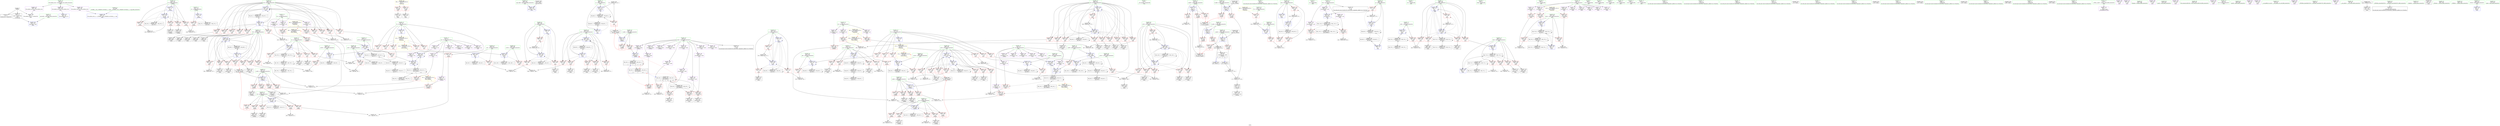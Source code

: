 digraph "SVFG" {
	label="SVFG";

	Node0x562866f3d1b0 [shape=record,color=grey,label="{NodeID: 0\nNullPtr}"];
	Node0x562866f3d1b0 -> Node0x562866f84ce0[style=solid];
	Node0x562866f3d1b0 -> Node0x562866f84db0[style=solid];
	Node0x562866f3d1b0 -> Node0x562866f95e40[style=solid];
	Node0x562866fcbbe0 [shape=record,color=black,label="{NodeID: 609\nMR_20V_2 = PHI(MR_20V_1, MR_20V_4, )\npts\{133 \}\n}"];
	Node0x562866f91380 [shape=record,color=red,label="{NodeID: 277\n449\<--256\n\<--i18\nmain\n}"];
	Node0x562866f91380 -> Node0x562866f87490[style=solid];
	Node0x562866f82e10 [shape=record,color=black,label="{NodeID: 111\n306\<--303\ncall\<--\nmain\n}"];
	Node0x562866f8b180 [shape=record,color=blue,label="{NodeID: 388\n248\<--25\ni\<--\nmain\n}"];
	Node0x562866f8b180 -> Node0x562866f90b60[style=dashed];
	Node0x562866f8b180 -> Node0x562866f90c30[style=dashed];
	Node0x562866f8b180 -> Node0x562866f90d00[style=dashed];
	Node0x562866f8b180 -> Node0x562866f8b590[style=dashed];
	Node0x562866f8b180 -> Node0x562866fcd9e0[style=dashed];
	Node0x562866f86880 [shape=record,color=red,label="{NodeID: 222\n309\<--40\n\<--stdout\nmain\n}"];
	Node0x562866f86880 -> Node0x562866f82ee0[style=solid];
	Node0x562866f58c90 [shape=record,color=green,label="{NodeID: 56\n238\<--239\nargc.addr\<--argc.addr_field_insensitive\nmain\n}"];
	Node0x562866f58c90 -> Node0x562866f8ae40[style=solid];
	Node0x562866f8d470 [shape=record,color=grey,label="{NodeID: 499\n571 = Binary(570, 227, )\n}"];
	Node0x562866f8d470 -> Node0x562866f8cb80[style=solid];
	Node0x562866f94100 [shape=record,color=red,label="{NodeID: 333\n569\<--286\n\<--j104\nmain\n|{<s0>12}}"];
	Node0x562866f94100:s0 -> Node0x56286700de80[style=solid,color=red];
	Node0x562866f899f0 [shape=record,color=purple,label="{NodeID: 167\n469\<--14\narrayidx73\<--Gy\nmain\n}"];
	Node0x562866f792f0 [shape=record,color=green,label="{NodeID: 1\n7\<--1\n__dso_handle\<--dummyObj\nGlob }"];
	Node0x562866fcc0e0 [shape=record,color=black,label="{NodeID: 610\nMR_22V_2 = PHI(MR_22V_1, MR_22V_3, )\npts\{135 \}\n}"];
	Node0x562866f91450 [shape=record,color=red,label="{NodeID: 278\n458\<--256\n\<--i18\nmain\n}"];
	Node0x562866f91450 -> Node0x562866f8c0f0[style=solid];
	Node0x562866f82ee0 [shape=record,color=black,label="{NodeID: 112\n312\<--309\ncall1\<--\nmain\n}"];
	Node0x562866f8b250 [shape=record,color=blue,label="{NodeID: 389\n250\<--329\n_b4\<--\nmain\n}"];
	Node0x562866f8b250 -> Node0x562866f90dd0[style=dashed];
	Node0x562866f8b250 -> Node0x562866fcdee0[style=dashed];
	Node0x562866f86950 [shape=record,color=red,label="{NodeID: 223\n87\<--81\n\<--a.addr\n_Z3gcdii\n}"];
	Node0x562866f86950 -> Node0x562866fa5d90[style=solid];
	Node0x562866f58d60 [shape=record,color=green,label="{NodeID: 57\n240\<--241\nargv.addr\<--argv.addr_field_insensitive\nmain\n}"];
	Node0x562866f58d60 -> Node0x562866f8af10[style=solid];
	Node0x562866f8d5f0 [shape=record,color=grey,label="{NodeID: 500\n513 = Binary(512, 227, )\n}"];
	Node0x562866f8d5f0 -> Node0x562866f8c6a0[style=solid];
	Node0x562866f941d0 [shape=record,color=red,label="{NodeID: 334\n576\<--286\n\<--j104\nmain\n}"];
	Node0x562866f941d0 -> Node0x562866f8d770[style=solid];
	Node0x562866f89ac0 [shape=record,color=purple,label="{NodeID: 168\n472\<--14\narrayidx75\<--Gy\nmain\n}"];
	Node0x562866f89ac0 -> Node0x562866f8c1c0[style=solid];
	Node0x562866f59120 [shape=record,color=green,label="{NodeID: 2\n25\<--1\n\<--dummyObj\nCan only get source location for instruction, argument, global var or function.}"];
	Node0x562866fcc5e0 [shape=record,color=black,label="{NodeID: 611\nMR_24V_2 = PHI(MR_24V_1, MR_24V_3, )\npts\{137 \}\n}"];
	Node0x562866f91520 [shape=record,color=red,label="{NodeID: 279\n459\<--256\n\<--i18\nmain\n}"];
	Node0x562866f91520 -> Node0x562866f87630[style=solid];
	Node0x562866f82fb0 [shape=record,color=black,label="{NodeID: 113\n345\<--344\nidxprom\<--\nmain\n}"];
	Node0x562866f8b320 [shape=record,color=blue,label="{NodeID: 390\n252\<--25\nj\<--\nmain\n}"];
	Node0x562866f8b320 -> Node0x562866f90ea0[style=dashed];
	Node0x562866f8b320 -> Node0x562866f90f70[style=dashed];
	Node0x562866f8b320 -> Node0x562866f91040[style=dashed];
	Node0x562866f8b320 -> Node0x562866f8b320[style=dashed];
	Node0x562866f8b320 -> Node0x562866f8b4c0[style=dashed];
	Node0x562866f8b320 -> Node0x562866fce3e0[style=dashed];
	Node0x562866f86a20 [shape=record,color=red,label="{NodeID: 224\n93\<--81\n\<--a.addr\n_Z3gcdii\n}"];
	Node0x562866f86a20 -> Node0x562866fa3390[style=solid];
	Node0x562866f83200 [shape=record,color=green,label="{NodeID: 58\n242\<--243\nTC\<--TC_field_insensitive\nmain\n}"];
	Node0x562866f83200 -> Node0x562866f90750[style=solid];
	Node0x562866fdb280 [shape=record,color=yellow,style=double,label="{NodeID: 667\n48V_1 = ENCHI(MR_48V_0)\npts\{243 \}\nFun[main]}"];
	Node0x562866fdb280 -> Node0x562866f90750[style=dashed];
	Node0x562866f8d770 [shape=record,color=grey,label="{NodeID: 501\n577 = Binary(576, 227, )\n}"];
	Node0x562866f8d770 -> Node0x562866f8cc50[style=solid];
	Node0x562866f942a0 [shape=record,color=red,label="{NodeID: 335\n536\<--288\n\<--_b105\nmain\n}"];
	Node0x562866f942a0 -> Node0x562866fa5010[style=solid];
	Node0x562866f89b90 [shape=record,color=purple,label="{NodeID: 169\n500\<--14\narrayidx89\<--Gy\nmain\n}"];
	Node0x562866f56380 [shape=record,color=green,label="{NodeID: 3\n31\<--1\n.str\<--dummyObj\nGlob }"];
	Node0x562866fccae0 [shape=record,color=black,label="{NodeID: 612\nMR_26V_2 = PHI(MR_26V_1, MR_26V_3, )\npts\{139 \}\n}"];
	Node0x562866f915f0 [shape=record,color=red,label="{NodeID: 280\n467\<--256\n\<--i18\nmain\n}"];
	Node0x562866f915f0 -> Node0x562866f877d0[style=solid];
	Node0x562866f83080 [shape=record,color=black,label="{NodeID: 114\n348\<--347\nidxprom12\<--\nmain\n}"];
	Node0x562866f8b3f0 [shape=record,color=blue,label="{NodeID: 391\n254\<--337\n_b8\<--\nmain\n}"];
	Node0x562866f8b3f0 -> Node0x562866f91110[style=dashed];
	Node0x562866f8b3f0 -> Node0x562866f8b3f0[style=dashed];
	Node0x562866f8b3f0 -> Node0x562866fce8e0[style=dashed];
	Node0x562866f86af0 [shape=record,color=red,label="{NodeID: 225\n95\<--81\n\<--a.addr\n_Z3gcdii\n|{<s0>3}}"];
	Node0x562866f86af0:s0 -> Node0x56286700e500[style=solid,color=red];
	Node0x562866f83290 [shape=record,color=green,label="{NodeID: 59\n244\<--245\ntest\<--test_field_insensitive\nmain\n}"];
	Node0x562866f83290 -> Node0x562866f90820[style=solid];
	Node0x562866f83290 -> Node0x562866f908f0[style=solid];
	Node0x562866f83290 -> Node0x562866f909c0[style=solid];
	Node0x562866f83290 -> Node0x562866f8afe0[style=solid];
	Node0x562866f83290 -> Node0x562866f9b190[style=solid];
	Node0x562866f8d8f0 [shape=record,color=grey,label="{NodeID: 502\n582 = Binary(581, 227, )\n}"];
	Node0x562866f8d8f0 -> Node0x562866f8cd20[style=solid];
	Node0x562866f94370 [shape=record,color=red,label="{NodeID: 336\n621\<--290\n\<--q\nmain\n}"];
	Node0x562866f94370 -> Node0x562866f9af20[style=solid];
	Node0x562866f94370 -> Node0x562866f8da70[style=solid];
	Node0x562866f89c60 [shape=record,color=purple,label="{NodeID: 170\n503\<--14\narrayidx91\<--Gy\nmain\n}"];
	Node0x562866f89c60 -> Node0x562866f8c500[style=solid];
	Node0x562866f4f710 [shape=record,color=green,label="{NodeID: 4\n33\<--1\n.str.1\<--dummyObj\nGlob }"];
	Node0x562866fccfe0 [shape=record,color=black,label="{NodeID: 613\nMR_36V_2 = PHI(MR_36V_1, MR_36V_4, )\npts\{200000 \}\n|{<s0>5|<s1>12}}"];
	Node0x562866fccfe0:s0 -> Node0x562866fbebd0[style=dashed,color=blue];
	Node0x562866fccfe0:s1 -> Node0x562866fb94b0[style=dashed,color=blue];
	Node0x562866f916c0 [shape=record,color=red,label="{NodeID: 281\n475\<--256\n\<--i18\nmain\n}"];
	Node0x562866f916c0 -> Node0x562866f8def0[style=solid];
	Node0x562866f83150 [shape=record,color=black,label="{NodeID: 115\n389\<--388\nidxprom32\<--\nmain\n}"];
	Node0x562866f8b4c0 [shape=record,color=blue,label="{NodeID: 392\n252\<--354\nj\<--inc\nmain\n}"];
	Node0x562866f8b4c0 -> Node0x562866f90ea0[style=dashed];
	Node0x562866f8b4c0 -> Node0x562866f90f70[style=dashed];
	Node0x562866f8b4c0 -> Node0x562866f91040[style=dashed];
	Node0x562866f8b4c0 -> Node0x562866f8b320[style=dashed];
	Node0x562866f8b4c0 -> Node0x562866f8b4c0[style=dashed];
	Node0x562866f8b4c0 -> Node0x562866fce3e0[style=dashed];
	Node0x562866f86bc0 [shape=record,color=red,label="{NodeID: 226\n90\<--83\n\<--b.addr\n_Z3gcdii\n}"];
	Node0x562866f86bc0 -> Node0x562866f9eb60[style=solid];
	Node0x562866f83320 [shape=record,color=green,label="{NodeID: 60\n246\<--247\n_b\<--_b_field_insensitive\nmain\n}"];
	Node0x562866f83320 -> Node0x562866f90a90[style=solid];
	Node0x562866f83320 -> Node0x562866f8b0b0[style=solid];
	Node0x562866f8da70 [shape=record,color=grey,label="{NodeID: 503\n622 = Binary(621, 227, )\n}"];
	Node0x562866f8da70 -> Node0x562866f9ae50[style=solid];
	Node0x562866f94440 [shape=record,color=red,label="{NodeID: 337\n597\<--292\n\<--i135\nmain\n}"];
	Node0x562866f94440 -> Node0x562866fa4e90[style=solid];
	Node0x562866f89d30 [shape=record,color=purple,label="{NodeID: 171\n560\<--14\narrayidx121\<--Gy\nmain\n}"];
	Node0x562866f4f7a0 [shape=record,color=green,label="{NodeID: 5\n35\<--1\nstdin\<--dummyObj\nGlob }"];
	Node0x562866fcd4e0 [shape=record,color=black,label="{NodeID: 614\nMR_50V_3 = PHI(MR_50V_4, MR_50V_2, )\npts\{245 \}\n}"];
	Node0x562866fcd4e0 -> Node0x562866f90820[style=dashed];
	Node0x562866fcd4e0 -> Node0x562866f908f0[style=dashed];
	Node0x562866fcd4e0 -> Node0x562866f909c0[style=dashed];
	Node0x562866fcd4e0 -> Node0x562866f9b190[style=dashed];
	Node0x562866f91790 [shape=record,color=red,label="{NodeID: 282\n490\<--256\n\<--i18\nmain\n}"];
	Node0x562866f91790 -> Node0x562866f87b10[style=solid];
	Node0x562866f87080 [shape=record,color=black,label="{NodeID: 116\n396\<--395\nidxprom35\<--\nmain\n}"];
	Node0x562866f8b590 [shape=record,color=blue,label="{NodeID: 393\n248\<--359\ni\<--inc16\nmain\n}"];
	Node0x562866f8b590 -> Node0x562866f90b60[style=dashed];
	Node0x562866f8b590 -> Node0x562866f90c30[style=dashed];
	Node0x562866f8b590 -> Node0x562866f90d00[style=dashed];
	Node0x562866f8b590 -> Node0x562866f8b590[style=dashed];
	Node0x562866f8b590 -> Node0x562866fcd9e0[style=dashed];
	Node0x562866f86c90 [shape=record,color=red,label="{NodeID: 227\n92\<--83\n\<--b.addr\n_Z3gcdii\n}"];
	Node0x562866f86c90 -> Node0x562866fa3390[style=solid];
	Node0x562866f833b0 [shape=record,color=green,label="{NodeID: 61\n248\<--249\ni\<--i_field_insensitive\nmain\n}"];
	Node0x562866f833b0 -> Node0x562866f90b60[style=solid];
	Node0x562866f833b0 -> Node0x562866f90c30[style=solid];
	Node0x562866f833b0 -> Node0x562866f90d00[style=solid];
	Node0x562866f833b0 -> Node0x562866f8b180[style=solid];
	Node0x562866f833b0 -> Node0x562866f8b590[style=solid];
	Node0x562866f8dbf0 [shape=record,color=grey,label="{NodeID: 504\n392 = Binary(387, 391, )\n}"];
	Node0x562866f8dbf0 -> Node0x562866f8bce0[style=solid];
	Node0x562866f94510 [shape=record,color=red,label="{NodeID: 338\n609\<--292\n\<--i135\nmain\n}"];
	Node0x562866f94510 -> Node0x562866f88330[style=solid];
	Node0x562866f89e00 [shape=record,color=purple,label="{NodeID: 172\n563\<--14\narrayidx123\<--Gy\nmain\n}"];
	Node0x562866f89e00 -> Node0x562866f95620[style=solid];
	Node0x562866f56840 [shape=record,color=green,label="{NodeID: 6\n36\<--1\n.str.2\<--dummyObj\nGlob }"];
	Node0x562866fcd9e0 [shape=record,color=black,label="{NodeID: 615\nMR_54V_2 = PHI(MR_54V_4, MR_54V_1, )\npts\{249 \}\n}"];
	Node0x562866fcd9e0 -> Node0x562866f8b180[style=dashed];
	Node0x562866f91860 [shape=record,color=red,label="{NodeID: 283\n498\<--256\n\<--i18\nmain\n}"];
	Node0x562866f91860 -> Node0x562866f87cb0[style=solid];
	Node0x562866f87150 [shape=record,color=black,label="{NodeID: 117\n420\<--419\nidxprom46\<--\nmain\n}"];
	Node0x562866f8b660 [shape=record,color=blue,label="{NodeID: 394\n256\<--25\ni18\<--\nmain\n}"];
	Node0x562866f8b660 -> Node0x562866f911e0[style=dashed];
	Node0x562866f8b660 -> Node0x562866f912b0[style=dashed];
	Node0x562866f8b660 -> Node0x562866f91380[style=dashed];
	Node0x562866f8b660 -> Node0x562866f91450[style=dashed];
	Node0x562866f8b660 -> Node0x562866f91520[style=dashed];
	Node0x562866f8b660 -> Node0x562866f915f0[style=dashed];
	Node0x562866f8b660 -> Node0x562866f916c0[style=dashed];
	Node0x562866f8b660 -> Node0x562866f91790[style=dashed];
	Node0x562866f8b660 -> Node0x562866f91860[style=dashed];
	Node0x562866f8b660 -> Node0x562866f91930[style=dashed];
	Node0x562866f8b660 -> Node0x562866f8c6a0[style=dashed];
	Node0x562866f8b660 -> Node0x562866fcede0[style=dashed];
	Node0x562866f86d60 [shape=record,color=red,label="{NodeID: 228\n111\<--105\n\<--a.addr\n_Z3lcmii\n}"];
	Node0x562866f86d60 -> Node0x562866f8ec70[style=solid];
	Node0x562866f83480 [shape=record,color=green,label="{NodeID: 62\n250\<--251\n_b4\<--_b4_field_insensitive\nmain\n}"];
	Node0x562866f83480 -> Node0x562866f90dd0[style=solid];
	Node0x562866f83480 -> Node0x562866f8b250[style=solid];
	Node0x562866f8dd70 [shape=record,color=grey,label="{NodeID: 505\n487 = Binary(482, 486, )\n}"];
	Node0x562866f8dd70 -> Node0x562866f8c360[style=solid];
	Node0x562866f945e0 [shape=record,color=red,label="{NodeID: 339\n624\<--292\n\<--i135\nmain\n}"];
	Node0x562866f945e0 -> Node0x562866f885a0[style=solid];
	Node0x562866f89ed0 [shape=record,color=purple,label="{NodeID: 173\n346\<--16\narrayidx\<--A\nmain\n}"];
	Node0x562866f568d0 [shape=record,color=green,label="{NodeID: 7\n38\<--1\n.str.3\<--dummyObj\nGlob }"];
	Node0x562866fcdee0 [shape=record,color=black,label="{NodeID: 616\nMR_56V_2 = PHI(MR_56V_3, MR_56V_1, )\npts\{251 \}\n}"];
	Node0x562866fcdee0 -> Node0x562866f8b250[style=dashed];
	Node0x562866f91930 [shape=record,color=red,label="{NodeID: 284\n512\<--256\n\<--i18\nmain\n}"];
	Node0x562866f91930 -> Node0x562866f8d5f0[style=solid];
	Node0x562866f87220 [shape=record,color=black,label="{NodeID: 118\n423\<--422\nidxprom48\<--\nmain\n}"];
	Node0x562866f8b730 [shape=record,color=blue,label="{NodeID: 395\n258\<--363\n_b19\<--\nmain\n}"];
	Node0x562866f8b730 -> Node0x562866f91a00[style=dashed];
	Node0x562866f8b730 -> Node0x562866fcf2e0[style=dashed];
	Node0x562866f86e30 [shape=record,color=red,label="{NodeID: 229\n112\<--105\n\<--a.addr\n_Z3lcmii\n|{<s0>4}}"];
	Node0x562866f86e30:s0 -> Node0x56286700e320[style=solid,color=red];
	Node0x562866f83550 [shape=record,color=green,label="{NodeID: 63\n252\<--253\nj\<--j_field_insensitive\nmain\n}"];
	Node0x562866f83550 -> Node0x562866f90ea0[style=solid];
	Node0x562866f83550 -> Node0x562866f90f70[style=solid];
	Node0x562866f83550 -> Node0x562866f91040[style=solid];
	Node0x562866f83550 -> Node0x562866f8b320[style=solid];
	Node0x562866f83550 -> Node0x562866f8b4c0[style=solid];
	Node0x562866f8def0 [shape=record,color=grey,label="{NodeID: 506\n480 = Binary(475, 479, )\n}"];
	Node0x562866f8def0 -> Node0x562866f8c290[style=solid];
	Node0x562866f946b0 [shape=record,color=red,label="{NodeID: 340\n635\<--292\n\<--i135\nmain\n}"];
	Node0x562866f946b0 -> Node0x562866f88810[style=solid];
	Node0x562866f89fa0 [shape=record,color=purple,label="{NodeID: 174\n349\<--16\narrayidx13\<--A\nmain\n}"];
	Node0x562866f4faa0 [shape=record,color=green,label="{NodeID: 8\n40\<--1\nstdout\<--dummyObj\nGlob }"];
	Node0x562866fce3e0 [shape=record,color=black,label="{NodeID: 617\nMR_58V_2 = PHI(MR_58V_3, MR_58V_1, )\npts\{253 \}\n}"];
	Node0x562866fce3e0 -> Node0x562866f8b320[style=dashed];
	Node0x562866fce3e0 -> Node0x562866fce3e0[style=dashed];
	Node0x562866f91a00 [shape=record,color=red,label="{NodeID: 285\n367\<--258\n\<--_b19\nmain\n}"];
	Node0x562866f91a00 -> Node0x562866fa6510[style=solid];
	Node0x562866f872f0 [shape=record,color=black,label="{NodeID: 119\n432\<--431\nidxprom52\<--\nmain\n}"];
	Node0x562866f8b800 [shape=record,color=blue,label="{NodeID: 396\n260\<--25\nj23\<--\nmain\n}"];
	Node0x562866f8b800 -> Node0x562866f91ad0[style=dashed];
	Node0x562866f8b800 -> Node0x562866f91ba0[style=dashed];
	Node0x562866f8b800 -> Node0x562866f91c70[style=dashed];
	Node0x562866f8b800 -> Node0x562866f91d40[style=dashed];
	Node0x562866f8b800 -> Node0x562866f91e10[style=dashed];
	Node0x562866f8b800 -> Node0x562866f91ee0[style=dashed];
	Node0x562866f8b800 -> Node0x562866f91fb0[style=dashed];
	Node0x562866f8b800 -> Node0x562866f92080[style=dashed];
	Node0x562866f8b800 -> Node0x562866f92150[style=dashed];
	Node0x562866f8b800 -> Node0x562866f92220[style=dashed];
	Node0x562866f8b800 -> Node0x562866f8b800[style=dashed];
	Node0x562866f8b800 -> Node0x562866f8c5d0[style=dashed];
	Node0x562866f8b800 -> Node0x562866fcf7e0[style=dashed];
	Node0x562866f86f00 [shape=record,color=red,label="{NodeID: 230\n113\<--107\n\<--b.addr\n_Z3lcmii\n|{<s0>4}}"];
	Node0x562866f86f00:s0 -> Node0x56286700e500[style=solid,color=red];
	Node0x562866f83620 [shape=record,color=green,label="{NodeID: 64\n254\<--255\n_b8\<--_b8_field_insensitive\nmain\n}"];
	Node0x562866f83620 -> Node0x562866f91110[style=solid];
	Node0x562866f83620 -> Node0x562866f8b3f0[style=solid];
	Node0x562866f8e070 [shape=record,color=grey,label="{NodeID: 507\n399 = Binary(394, 398, )\n}"];
	Node0x562866f8e070 -> Node0x562866f8bdb0[style=solid];
	Node0x562866f94780 [shape=record,color=red,label="{NodeID: 341\n664\<--292\n\<--i135\nmain\n}"];
	Node0x562866f94780 -> Node0x562866fa3250[style=solid];
	Node0x562866f8a070 [shape=record,color=purple,label="{NodeID: 175\n421\<--16\narrayidx47\<--A\nmain\n}"];
	Node0x562866f4f880 [shape=record,color=green,label="{NodeID: 9\n41\<--1\n.str.4\<--dummyObj\nGlob }"];
	Node0x562866fce8e0 [shape=record,color=black,label="{NodeID: 618\nMR_60V_2 = PHI(MR_60V_3, MR_60V_1, )\npts\{255 \}\n}"];
	Node0x562866fce8e0 -> Node0x562866f8b3f0[style=dashed];
	Node0x562866fce8e0 -> Node0x562866fce8e0[style=dashed];
	Node0x562866f91ad0 [shape=record,color=red,label="{NodeID: 286\n374\<--260\n\<--j23\nmain\n}"];
	Node0x562866f91ad0 -> Node0x562866fa5f10[style=solid];
	Node0x562866f873c0 [shape=record,color=black,label="{NodeID: 120\n435\<--434\nidxprom54\<--\nmain\n}"];
	Node0x562866f8b8d0 [shape=record,color=blue,label="{NodeID: 397\n262\<--371\n_b24\<--\nmain\n}"];
	Node0x562866f8b8d0 -> Node0x562866f922f0[style=dashed];
	Node0x562866f8b8d0 -> Node0x562866f8b8d0[style=dashed];
	Node0x562866f8b8d0 -> Node0x562866fcfce0[style=dashed];
	Node0x562866f8ee60 [shape=record,color=red,label="{NodeID: 231\n116\<--107\n\<--b.addr\n_Z3lcmii\n}"];
	Node0x562866f8ee60 -> Node0x562866fa3510[style=solid];
	Node0x562866f836f0 [shape=record,color=green,label="{NodeID: 65\n256\<--257\ni18\<--i18_field_insensitive\nmain\n}"];
	Node0x562866f836f0 -> Node0x562866f911e0[style=solid];
	Node0x562866f836f0 -> Node0x562866f912b0[style=solid];
	Node0x562866f836f0 -> Node0x562866f91380[style=solid];
	Node0x562866f836f0 -> Node0x562866f91450[style=solid];
	Node0x562866f836f0 -> Node0x562866f91520[style=solid];
	Node0x562866f836f0 -> Node0x562866f915f0[style=solid];
	Node0x562866f836f0 -> Node0x562866f916c0[style=solid];
	Node0x562866f836f0 -> Node0x562866f91790[style=solid];
	Node0x562866f836f0 -> Node0x562866f91860[style=solid];
	Node0x562866f836f0 -> Node0x562866f91930[style=solid];
	Node0x562866f836f0 -> Node0x562866f8b660[style=solid];
	Node0x562866f836f0 -> Node0x562866f8c6a0[style=solid];
	Node0x562866f8e1f0 [shape=record,color=grey,label="{NodeID: 508\n354 = Binary(353, 227, )\n}"];
	Node0x562866f8e1f0 -> Node0x562866f8b4c0[style=solid];
	Node0x562866f94850 [shape=record,color=red,label="{NodeID: 342\n598\<--294\n\<--_b136\nmain\n}"];
	Node0x562866f94850 -> Node0x562866fa4e90[style=solid];
	Node0x562866f8a140 [shape=record,color=purple,label="{NodeID: 176\n424\<--16\narrayidx49\<--A\nmain\n}"];
	Node0x562866f8a140 -> Node0x562866f95070[style=solid];
	Node0x562866f4f950 [shape=record,color=green,label="{NodeID: 10\n43\<--1\n.str.5\<--dummyObj\nGlob }"];
	Node0x562866fcede0 [shape=record,color=black,label="{NodeID: 619\nMR_62V_2 = PHI(MR_62V_4, MR_62V_1, )\npts\{257 \}\n}"];
	Node0x562866fcede0 -> Node0x562866f8b660[style=dashed];
	Node0x562866f91ba0 [shape=record,color=red,label="{NodeID: 287\n394\<--260\n\<--j23\nmain\n}"];
	Node0x562866f91ba0 -> Node0x562866f8e070[style=solid];
	Node0x562866f87490 [shape=record,color=black,label="{NodeID: 121\n450\<--449\nidxprom62\<--\nmain\n}"];
	Node0x562866f8b9a0 [shape=record,color=blue,label="{NodeID: 398\n264\<--25\nbestv\<--\nmain\n}"];
	Node0x562866f8b9a0 -> Node0x562866fd83e0[style=dashed];
	Node0x562866f8eef0 [shape=record,color=red,label="{NodeID: 232\n143\<--126\n\<--x.addr\n_Z3dfsiii\n}"];
	Node0x562866f8eef0 -> Node0x562866f825f0[style=solid];
	Node0x562866f837c0 [shape=record,color=green,label="{NodeID: 66\n258\<--259\n_b19\<--_b19_field_insensitive\nmain\n}"];
	Node0x562866f837c0 -> Node0x562866f91a00[style=solid];
	Node0x562866f837c0 -> Node0x562866f8b730[style=solid];
	Node0x562866f8e370 [shape=record,color=grey,label="{NodeID: 509\n175 = Binary(170, 174, )\n}"];
	Node0x562866f8e370 -> Node0x562866f96730[style=solid];
	Node0x562866f94920 [shape=record,color=red,label="{NodeID: 343\n605\<--296\n\<--j140\nmain\n}"];
	Node0x562866f94920 -> Node0x562866fa4410[style=solid];
	Node0x562866f8a210 [shape=record,color=purple,label="{NodeID: 177\n433\<--16\narrayidx53\<--A\nmain\n}"];
	Node0x562866f56c00 [shape=record,color=green,label="{NodeID: 11\n45\<--1\n.str.6\<--dummyObj\nGlob }"];
	Node0x562866fcf2e0 [shape=record,color=black,label="{NodeID: 620\nMR_64V_2 = PHI(MR_64V_3, MR_64V_1, )\npts\{259 \}\n}"];
	Node0x562866fcf2e0 -> Node0x562866f8b730[style=dashed];
	Node0x562866f91c70 [shape=record,color=red,label="{NodeID: 288\n452\<--260\n\<--j23\nmain\n}"];
	Node0x562866f91c70 -> Node0x562866f87560[style=solid];
	Node0x562866f87560 [shape=record,color=black,label="{NodeID: 122\n453\<--452\nidxprom64\<--\nmain\n}"];
	Node0x562866f8ba70 [shape=record,color=blue,label="{NodeID: 399\n266\<--151\nbest\<--\nmain\n}"];
	Node0x562866f8ba70 -> Node0x562866fd88e0[style=dashed];
	Node0x562866f8efc0 [shape=record,color=red,label="{NodeID: 233\n155\<--126\n\<--x.addr\n_Z3dfsiii\n}"];
	Node0x562866f8efc0 -> Node0x562866f82790[style=solid];
	Node0x562866f83890 [shape=record,color=green,label="{NodeID: 67\n260\<--261\nj23\<--j23_field_insensitive\nmain\n}"];
	Node0x562866f83890 -> Node0x562866f91ad0[style=solid];
	Node0x562866f83890 -> Node0x562866f91ba0[style=solid];
	Node0x562866f83890 -> Node0x562866f91c70[style=solid];
	Node0x562866f83890 -> Node0x562866f91d40[style=solid];
	Node0x562866f83890 -> Node0x562866f91e10[style=solid];
	Node0x562866f83890 -> Node0x562866f91ee0[style=solid];
	Node0x562866f83890 -> Node0x562866f91fb0[style=solid];
	Node0x562866f83890 -> Node0x562866f92080[style=solid];
	Node0x562866f83890 -> Node0x562866f92150[style=solid];
	Node0x562866f83890 -> Node0x562866f92220[style=solid];
	Node0x562866f83890 -> Node0x562866f8b800[style=solid];
	Node0x562866f83890 -> Node0x562866f8c5d0[style=solid];
	Node0x562866f8e4f0 [shape=record,color=grey,label="{NodeID: 510\n359 = Binary(358, 227, )\n}"];
	Node0x562866f8e4f0 -> Node0x562866f8b590[style=solid];
	Node0x562866f949f0 [shape=record,color=red,label="{NodeID: 344\n612\<--296\n\<--j140\nmain\n}"];
	Node0x562866f949f0 -> Node0x562866f88400[style=solid];
	Node0x562866f8a2e0 [shape=record,color=purple,label="{NodeID: 178\n436\<--16\narrayidx55\<--A\nmain\n}"];
	Node0x562866f8a2e0 -> Node0x562866f95140[style=solid];
	Node0x562866f56cd0 [shape=record,color=green,label="{NodeID: 12\n47\<--1\n.str.7\<--dummyObj\nGlob }"];
	Node0x562866fcf7e0 [shape=record,color=black,label="{NodeID: 621\nMR_66V_2 = PHI(MR_66V_3, MR_66V_1, )\npts\{261 \}\n}"];
	Node0x562866fcf7e0 -> Node0x562866f8b800[style=dashed];
	Node0x562866fcf7e0 -> Node0x562866fcf7e0[style=dashed];
	Node0x562866f91d40 [shape=record,color=red,label="{NodeID: 289\n462\<--260\n\<--j23\nmain\n}"];
	Node0x562866f91d40 -> Node0x562866f87700[style=solid];
	Node0x562866f87630 [shape=record,color=black,label="{NodeID: 123\n460\<--459\nidxprom68\<--\nmain\n}"];
	Node0x562866f8bb40 [shape=record,color=blue,label="{NodeID: 400\n268\<--25\nk\<--\nmain\n}"];
	Node0x562866f8bb40 -> Node0x562866f928a0[style=dashed];
	Node0x562866f8bb40 -> Node0x562866f92970[style=dashed];
	Node0x562866f8bb40 -> Node0x562866f92a40[style=dashed];
	Node0x562866f8bb40 -> Node0x562866f92b10[style=dashed];
	Node0x562866f8bb40 -> Node0x562866f92be0[style=dashed];
	Node0x562866f8bb40 -> Node0x562866f8bb40[style=dashed];
	Node0x562866f8bb40 -> Node0x562866f8c020[style=dashed];
	Node0x562866f8bb40 -> Node0x562866fc75e0[style=dashed];
	Node0x562866f8f090 [shape=record,color=red,label="{NodeID: 234\n170\<--126\n\<--x.addr\n_Z3dfsiii\n}"];
	Node0x562866f8f090 -> Node0x562866f8e370[style=solid];
	Node0x562866f83960 [shape=record,color=green,label="{NodeID: 68\n262\<--263\n_b24\<--_b24_field_insensitive\nmain\n}"];
	Node0x562866f83960 -> Node0x562866f922f0[style=solid];
	Node0x562866f83960 -> Node0x562866f8b8d0[style=solid];
	Node0x562866f8e670 [shape=record,color=grey,label="{NodeID: 511\n182 = Binary(177, 181, )\n}"];
	Node0x562866f8e670 -> Node0x562866f96800[style=solid];
	Node0x562866f94ac0 [shape=record,color=red,label="{NodeID: 345\n627\<--296\n\<--j140\nmain\n}"];
	Node0x562866f94ac0 -> Node0x562866f88670[style=solid];
	Node0x562866f8a3b0 [shape=record,color=purple,label="{NodeID: 179\n451\<--16\narrayidx63\<--A\nmain\n}"];
	Node0x562866f56120 [shape=record,color=green,label="{NodeID: 13\n50\<--1\n\<--dummyObj\nCan only get source location for instruction, argument, global var or function.}"];
	Node0x562866fcfce0 [shape=record,color=black,label="{NodeID: 622\nMR_68V_2 = PHI(MR_68V_3, MR_68V_1, )\npts\{263 \}\n}"];
	Node0x562866fcfce0 -> Node0x562866f8b8d0[style=dashed];
	Node0x562866fcfce0 -> Node0x562866fcfce0[style=dashed];
	Node0x562866f91e10 [shape=record,color=red,label="{NodeID: 290\n466\<--260\n\<--j23\nmain\n}"];
	Node0x562866f91e10 -> Node0x562866f8c1c0[style=solid];
	Node0x562866f87700 [shape=record,color=black,label="{NodeID: 124\n463\<--462\nidxprom70\<--\nmain\n}"];
	Node0x562866f8bc10 [shape=record,color=blue,label="{NodeID: 401\n270\<--164\n_b28\<--\nmain\n}"];
	Node0x562866f8bc10 -> Node0x562866f92cb0[style=dashed];
	Node0x562866f8bc10 -> Node0x562866f8bc10[style=dashed];
	Node0x562866f8bc10 -> Node0x562866fc7ae0[style=dashed];
	Node0x562866f8f160 [shape=record,color=red,label="{NodeID: 235\n206\<--126\n\<--x.addr\n_Z3dfsiii\n}"];
	Node0x562866f8f160 -> Node0x562866fa4890[style=solid];
	Node0x562866f83a30 [shape=record,color=green,label="{NodeID: 69\n264\<--265\nbestv\<--bestv_field_insensitive\nmain\n}"];
	Node0x562866f83a30 -> Node0x562866f923c0[style=solid];
	Node0x562866f83a30 -> Node0x562866f92490[style=solid];
	Node0x562866f83a30 -> Node0x562866f8b9a0[style=solid];
	Node0x562866f83a30 -> Node0x562866f8bf50[style=solid];
	Node0x562866f8e7f0 [shape=record,color=grey,label="{NodeID: 512\n442 = Binary(441, 227, )\n}"];
	Node0x562866f8e7f0 -> Node0x562866f8c020[style=solid];
	Node0x562866f94b90 [shape=record,color=red,label="{NodeID: 346\n638\<--296\n\<--j140\nmain\n}"];
	Node0x562866f94b90 -> Node0x562866f888e0[style=solid];
	Node0x562866f8a480 [shape=record,color=purple,label="{NodeID: 180\n454\<--16\narrayidx65\<--A\nmain\n}"];
	Node0x562866f8a480 -> Node0x562866f95210[style=solid];
	Node0x562866f561f0 [shape=record,color=green,label="{NodeID: 14\n151\<--1\n\<--dummyObj\nCan only get source location for instruction, argument, global var or function.}"];
	Node0x562866fd01e0 [shape=record,color=black,label="{NodeID: 623\nMR_70V_2 = PHI(MR_70V_3, MR_70V_1, )\npts\{265 \}\n}"];
	Node0x562866fd01e0 -> Node0x562866fc6be0[style=dashed];
	Node0x562866f91ee0 [shape=record,color=red,label="{NodeID: 291\n470\<--260\n\<--j23\nmain\n}"];
	Node0x562866f91ee0 -> Node0x562866f878a0[style=solid];
	Node0x562866f877d0 [shape=record,color=black,label="{NodeID: 125\n468\<--467\nidxprom72\<--\nmain\n}"];
	Node0x562866f8bce0 [shape=record,color=blue,label="{NodeID: 402\n272\<--392\nnx\<--add34\nmain\n}"];
	Node0x562866f8bce0 -> Node0x562866f92d80[style=dashed];
	Node0x562866f8bce0 -> Node0x562866f92e50[style=dashed];
	Node0x562866f8bce0 -> Node0x562866f92f20[style=dashed];
	Node0x562866f8bce0 -> Node0x562866f92ff0[style=dashed];
	Node0x562866f8bce0 -> Node0x562866fd92e0[style=dashed];
	Node0x562866f8f230 [shape=record,color=red,label="{NodeID: 236\n146\<--128\n\<--y.addr\n_Z3dfsiii\n}"];
	Node0x562866f8f230 -> Node0x562866f826c0[style=solid];
	Node0x562866f83b00 [shape=record,color=green,label="{NodeID: 70\n266\<--267\nbest\<--best_field_insensitive\nmain\n}"];
	Node0x562866f83b00 -> Node0x562866f92560[style=solid];
	Node0x562866f83b00 -> Node0x562866f92630[style=solid];
	Node0x562866f83b00 -> Node0x562866f92700[style=solid];
	Node0x562866f83b00 -> Node0x562866f927d0[style=solid];
	Node0x562866f83b00 -> Node0x562866f8ba70[style=solid];
	Node0x562866f83b00 -> Node0x562866f8be80[style=solid];
	Node0x562866f8e970 [shape=record,color=grey,label="{NodeID: 513\n670 = Binary(669, 227, )\n}"];
	Node0x562866f8e970 -> Node0x562866f9b190[style=solid];
	Node0x562866f94c60 [shape=record,color=red,label="{NodeID: 347\n647\<--296\n\<--j140\nmain\n}"];
	Node0x562866f94c60 -> Node0x562866fa3690[style=solid];
	Node0x562866f8a550 [shape=record,color=purple,label="{NodeID: 181\n145\<--18\narrayidx\<--color\n_Z3dfsiii\n}"];
	Node0x562866f57650 [shape=record,color=green,label="{NodeID: 15\n164\<--1\n\<--dummyObj\nCan only get source location for instruction, argument, global var or function.}"];
	Node0x56286700d310 [shape=record,color=black,label="{NodeID: 790\n96 = PHI(78, )\n}"];
	Node0x56286700d310 -> Node0x562866f9eb60[style=solid];
	Node0x562866fd06e0 [shape=record,color=black,label="{NodeID: 624\nMR_72V_2 = PHI(MR_72V_3, MR_72V_1, )\npts\{267 \}\n}"];
	Node0x562866fd06e0 -> Node0x562866fc70e0[style=dashed];
	Node0x562866f91fb0 [shape=record,color=red,label="{NodeID: 292\n482\<--260\n\<--j23\nmain\n}"];
	Node0x562866f91fb0 -> Node0x562866f8dd70[style=solid];
	Node0x562866f878a0 [shape=record,color=black,label="{NodeID: 126\n471\<--470\nidxprom74\<--\nmain\n}"];
	Node0x562866fbebd0 [shape=record,color=black,label="{NodeID: 569\nMR_36V_4 = PHI(MR_36V_5, MR_36V_3, )\npts\{200000 \}\n|{|<s2>5|<s3>5|<s4>5}}"];
	Node0x562866fbebd0 -> Node0x562866fbebd0[style=dashed];
	Node0x562866fbebd0 -> Node0x562866fccfe0[style=dashed];
	Node0x562866fbebd0:s2 -> Node0x562866f90340[style=dashed,color=red];
	Node0x562866fbebd0:s3 -> Node0x562866f964c0[style=dashed,color=red];
	Node0x562866fbebd0:s4 -> Node0x562866fccfe0[style=dashed,color=red];
	Node0x562866f8bdb0 [shape=record,color=blue,label="{NodeID: 403\n274\<--399\nny\<--add37\nmain\n}"];
	Node0x562866f8bdb0 -> Node0x562866f930c0[style=dashed];
	Node0x562866f8bdb0 -> Node0x562866f93190[style=dashed];
	Node0x562866f8bdb0 -> Node0x562866f93260[style=dashed];
	Node0x562866f8bdb0 -> Node0x562866f93330[style=dashed];
	Node0x562866f8bdb0 -> Node0x562866fd97e0[style=dashed];
	Node0x562866f8f300 [shape=record,color=red,label="{NodeID: 237\n158\<--128\n\<--y.addr\n_Z3dfsiii\n}"];
	Node0x562866f8f300 -> Node0x562866f82860[style=solid];
	Node0x562866f83bd0 [shape=record,color=green,label="{NodeID: 71\n268\<--269\nk\<--k_field_insensitive\nmain\n}"];
	Node0x562866f83bd0 -> Node0x562866f928a0[style=solid];
	Node0x562866f83bd0 -> Node0x562866f92970[style=solid];
	Node0x562866f83bd0 -> Node0x562866f92a40[style=solid];
	Node0x562866f83bd0 -> Node0x562866f92b10[style=solid];
	Node0x562866f83bd0 -> Node0x562866f92be0[style=solid];
	Node0x562866f83bd0 -> Node0x562866f8bb40[style=solid];
	Node0x562866f83bd0 -> Node0x562866f8c020[style=solid];
	Node0x562866f8eaf0 [shape=record,color=grey,label="{NodeID: 514\n226 = Binary(225, 227, )\n}"];
	Node0x562866f8eaf0 -> Node0x562866f968d0[style=solid];
	Node0x562866f94d30 [shape=record,color=red,label="{NodeID: 348\n659\<--296\n\<--j140\nmain\n}"];
	Node0x562866f94d30 -> Node0x562866f8d170[style=solid];
	Node0x562866f8a620 [shape=record,color=purple,label="{NodeID: 182\n148\<--18\narrayidx2\<--color\n_Z3dfsiii\n}"];
	Node0x562866f8a620 -> Node0x562866f90340[style=solid];
	Node0x562866f576e0 [shape=record,color=green,label="{NodeID: 16\n227\<--1\n\<--dummyObj\nCan only get source location for instruction, argument, global var or function.}"];
	Node0x56286700d470 [shape=record,color=black,label="{NodeID: 791\n61 = PHI()\n}"];
	Node0x562866fd0be0 [shape=record,color=black,label="{NodeID: 625\nMR_74V_2 = PHI(MR_74V_3, MR_74V_1, )\npts\{269 \}\n}"];
	Node0x562866fd0be0 -> Node0x562866fc75e0[style=dashed];
	Node0x562866f92080 [shape=record,color=red,label="{NodeID: 293\n493\<--260\n\<--j23\nmain\n}"];
	Node0x562866f92080 -> Node0x562866f87be0[style=solid];
	Node0x562866f87970 [shape=record,color=black,label="{NodeID: 127\n477\<--476\nidxprom77\<--\nmain\n}"];
	Node0x562866f8be80 [shape=record,color=blue,label="{NodeID: 404\n266\<--429\nbest\<--\nmain\n}"];
	Node0x562866f8be80 -> Node0x562866fd88e0[style=dashed];
	Node0x562866f8f3d0 [shape=record,color=red,label="{NodeID: 238\n177\<--128\n\<--y.addr\n_Z3dfsiii\n}"];
	Node0x562866f8f3d0 -> Node0x562866f8e670[style=solid];
	Node0x562866f83ca0 [shape=record,color=green,label="{NodeID: 72\n270\<--271\n_b28\<--_b28_field_insensitive\nmain\n}"];
	Node0x562866f83ca0 -> Node0x562866f92cb0[style=solid];
	Node0x562866f83ca0 -> Node0x562866f8bc10[style=solid];
	Node0x562866f8ec70 [shape=record,color=grey,label="{NodeID: 515\n115 = Binary(111, 114, )\n}"];
	Node0x562866f8ec70 -> Node0x562866fa3510[style=solid];
	Node0x562866f94e00 [shape=record,color=red,label="{NodeID: 349\n606\<--298\n\<--_b141\nmain\n}"];
	Node0x562866f94e00 -> Node0x562866fa4410[style=solid];
	Node0x562866f8a6f0 [shape=record,color=purple,label="{NodeID: 183\n157\<--18\narrayidx4\<--color\n_Z3dfsiii\n}"];
	Node0x562866f577b0 [shape=record,color=green,label="{NodeID: 17\n517\<--1\n\<--dummyObj\nCan only get source location for instruction, argument, global var or function.}"];
	Node0x56286700d540 [shape=record,color=black,label="{NodeID: 792\n114 = PHI(78, )\n}"];
	Node0x56286700d540 -> Node0x562866f8ec70[style=solid];
	Node0x562866fd10e0 [shape=record,color=black,label="{NodeID: 626\nMR_76V_2 = PHI(MR_76V_3, MR_76V_1, )\npts\{271 \}\n}"];
	Node0x562866fd10e0 -> Node0x562866fc7ae0[style=dashed];
	Node0x562866f92150 [shape=record,color=red,label="{NodeID: 294\n501\<--260\n\<--j23\nmain\n}"];
	Node0x562866f92150 -> Node0x562866f87d80[style=solid];
	Node0x562866f87a40 [shape=record,color=black,label="{NodeID: 128\n484\<--483\nidxprom81\<--\nmain\n}"];
	Node0x562866f8bf50 [shape=record,color=blue,label="{NodeID: 405\n264\<--437\nbestv\<--\nmain\n}"];
	Node0x562866f8bf50 -> Node0x562866fd83e0[style=dashed];
	Node0x562866f8f4a0 [shape=record,color=red,label="{NodeID: 239\n216\<--128\n\<--y.addr\n_Z3dfsiii\n}"];
	Node0x562866f8f4a0 -> Node0x562866fa5310[style=solid];
	Node0x562866f83d70 [shape=record,color=green,label="{NodeID: 73\n272\<--273\nnx\<--nx_field_insensitive\nmain\n}"];
	Node0x562866f83d70 -> Node0x562866f92d80[style=solid];
	Node0x562866f83d70 -> Node0x562866f92e50[style=solid];
	Node0x562866f83d70 -> Node0x562866f92f20[style=solid];
	Node0x562866f83d70 -> Node0x562866f92ff0[style=solid];
	Node0x562866f83d70 -> Node0x562866f8bce0[style=solid];
	Node0x562866fa3250 [shape=record,color=grey,label="{NodeID: 516\n665 = Binary(664, 227, )\n}"];
	Node0x562866fa3250 -> Node0x562866f9b0c0[style=solid];
	Node0x562866f94ed0 [shape=record,color=red,label="{NodeID: 350\n391\<--390\n\<--arrayidx33\nmain\n}"];
	Node0x562866f94ed0 -> Node0x562866f8dbf0[style=solid];
	Node0x562866f8a7c0 [shape=record,color=purple,label="{NodeID: 184\n160\<--18\narrayidx6\<--color\n_Z3dfsiii\n}"];
	Node0x562866f8a7c0 -> Node0x562866f964c0[style=solid];
	Node0x562866f569a0 [shape=record,color=green,label="{NodeID: 18\n518\<--1\n\<--dummyObj\nCan only get source location for instruction, argument, global var or function.}"];
	Node0x56286700d670 [shape=record,color=black,label="{NodeID: 793\n314 = PHI()\n}"];
	Node0x562866fd15e0 [shape=record,color=black,label="{NodeID: 627\nMR_78V_2 = PHI(MR_78V_3, MR_78V_1, )\npts\{273 \}\n}"];
	Node0x562866fd15e0 -> Node0x562866fc7fe0[style=dashed];
	Node0x562866f92220 [shape=record,color=red,label="{NodeID: 295\n507\<--260\n\<--j23\nmain\n}"];
	Node0x562866f92220 -> Node0x562866f8d2f0[style=solid];
	Node0x562866f87b10 [shape=record,color=black,label="{NodeID: 129\n491\<--490\nidxprom84\<--\nmain\n}"];
	Node0x562866f8c020 [shape=record,color=blue,label="{NodeID: 406\n268\<--442\nk\<--inc58\nmain\n}"];
	Node0x562866f8c020 -> Node0x562866f928a0[style=dashed];
	Node0x562866f8c020 -> Node0x562866f92970[style=dashed];
	Node0x562866f8c020 -> Node0x562866f92a40[style=dashed];
	Node0x562866f8c020 -> Node0x562866f92b10[style=dashed];
	Node0x562866f8c020 -> Node0x562866f92be0[style=dashed];
	Node0x562866f8c020 -> Node0x562866f8bb40[style=dashed];
	Node0x562866f8c020 -> Node0x562866f8c020[style=dashed];
	Node0x562866f8c020 -> Node0x562866fc75e0[style=dashed];
	Node0x562866f8f570 [shape=record,color=red,label="{NodeID: 240\n154\<--130\n\<--c.addr\n_Z3dfsiii\n}"];
	Node0x562866f8f570 -> Node0x562866f964c0[style=solid];
	Node0x562866f83e40 [shape=record,color=green,label="{NodeID: 74\n274\<--275\nny\<--ny_field_insensitive\nmain\n}"];
	Node0x562866f83e40 -> Node0x562866f930c0[style=solid];
	Node0x562866f83e40 -> Node0x562866f93190[style=solid];
	Node0x562866f83e40 -> Node0x562866f93260[style=solid];
	Node0x562866f83e40 -> Node0x562866f93330[style=solid];
	Node0x562866f83e40 -> Node0x562866f8bdb0[style=solid];
	Node0x562866fa3390 [shape=record,color=grey,label="{NodeID: 517\n94 = Binary(92, 93, )\n|{<s0>3}}"];
	Node0x562866fa3390:s0 -> Node0x56286700e320[style=solid,color=red];
	Node0x562866f94fa0 [shape=record,color=red,label="{NodeID: 351\n398\<--397\n\<--arrayidx36\nmain\n}"];
	Node0x562866f94fa0 -> Node0x562866f8e070[style=solid];
	Node0x562866f8a890 [shape=record,color=purple,label="{NodeID: 185\n541\<--18\narrayidx110\<--color\nmain\n}"];
	Node0x562866f56a70 [shape=record,color=green,label="{NodeID: 19\n519\<--1\n\<--dummyObj\nCan only get source location for instruction, argument, global var or function.}"];
	Node0x56286700d740 [shape=record,color=black,label="{NodeID: 794\n327 = PHI()\n}"];
	Node0x562866fd1ae0 [shape=record,color=black,label="{NodeID: 628\nMR_80V_2 = PHI(MR_80V_3, MR_80V_1, )\npts\{275 \}\n}"];
	Node0x562866fd1ae0 -> Node0x562866fc84e0[style=dashed];
	Node0x562866f922f0 [shape=record,color=red,label="{NodeID: 296\n375\<--262\n\<--_b24\nmain\n}"];
	Node0x562866f922f0 -> Node0x562866fa5f10[style=solid];
	Node0x562866f87be0 [shape=record,color=black,label="{NodeID: 130\n494\<--493\nidxprom86\<--\nmain\n}"];
	Node0x562866f8c0f0 [shape=record,color=blue,label="{NodeID: 407\n464\<--458\narrayidx71\<--\nmain\n}"];
	Node0x562866f8c0f0 -> Node0x562866f8c0f0[style=dashed];
	Node0x562866f8c0f0 -> Node0x562866f8c430[style=dashed];
	Node0x562866f8c0f0 -> Node0x562866fc93e0[style=dashed];
	Node0x562866f8f640 [shape=record,color=red,label="{NodeID: 241\n221\<--130\n\<--c.addr\n_Z3dfsiii\n|{<s0>5}}"];
	Node0x562866f8f640:s0 -> Node0x56286700e000[style=solid,color=red];
	Node0x562866f83f10 [shape=record,color=green,label="{NodeID: 75\n276\<--277\nnx76\<--nx76_field_insensitive\nmain\n}"];
	Node0x562866f83f10 -> Node0x562866f93400[style=solid];
	Node0x562866f83f10 -> Node0x562866f8c290[style=solid];
	Node0x562866fa3510 [shape=record,color=grey,label="{NodeID: 518\n117 = Binary(115, 116, )\n}"];
	Node0x562866fa3510 -> Node0x562866f82450[style=solid];
	Node0x562866f95070 [shape=record,color=red,label="{NodeID: 352\n425\<--424\n\<--arrayidx49\nmain\n}"];
	Node0x562866f95070 -> Node0x562866fa4d10[style=solid];
	Node0x562866f8a960 [shape=record,color=purple,label="{NodeID: 186\n544\<--18\narrayidx112\<--color\nmain\n}"];
	Node0x562866f8a960 -> Node0x562866f95480[style=solid];
	Node0x562866f56dc0 [shape=record,color=green,label="{NodeID: 20\n586\<--1\n\<--dummyObj\nCan only get source location for instruction, argument, global var or function.}"];
	Node0x56286700d810 [shape=record,color=black,label="{NodeID: 795\n351 = PHI()\n}"];
	Node0x562866fd1fe0 [shape=record,color=black,label="{NodeID: 629\nMR_82V_2 = PHI(MR_82V_3, MR_82V_1, )\npts\{277 \}\n}"];
	Node0x562866fd1fe0 -> Node0x562866fc89e0[style=dashed];
	Node0x562866f923c0 [shape=record,color=red,label="{NodeID: 297\n426\<--264\n\<--bestv\nmain\n}"];
	Node0x562866f923c0 -> Node0x562866fa4d10[style=solid];
	Node0x562866f87cb0 [shape=record,color=black,label="{NodeID: 131\n499\<--498\nidxprom88\<--\nmain\n}"];
	Node0x562866f8c1c0 [shape=record,color=blue,label="{NodeID: 408\n472\<--466\narrayidx75\<--\nmain\n}"];
	Node0x562866f8c1c0 -> Node0x562866f8c1c0[style=dashed];
	Node0x562866f8c1c0 -> Node0x562866f8c500[style=dashed];
	Node0x562866f8c1c0 -> Node0x562866fc98e0[style=dashed];
	Node0x562866f8f710 [shape=record,color=red,label="{NodeID: 242\n166\<--132\n\<--k\n_Z3dfsiii\n}"];
	Node0x562866f8f710 -> Node0x562866fa6390[style=solid];
	Node0x562866f83fe0 [shape=record,color=green,label="{NodeID: 76\n278\<--279\nny80\<--ny80_field_insensitive\nmain\n}"];
	Node0x562866f83fe0 -> Node0x562866f934d0[style=solid];
	Node0x562866f83fe0 -> Node0x562866f8c360[style=solid];
	Node0x562866fa3690 [shape=record,color=grey,label="{NodeID: 519\n650 = cmp(647, 649, )\n}"];
	Node0x562866fa3690 -> Node0x562866f88a80[style=solid];
	Node0x562866f95140 [shape=record,color=red,label="{NodeID: 353\n437\<--436\n\<--arrayidx55\nmain\n}"];
	Node0x562866f95140 -> Node0x562866f8bf50[style=solid];
	Node0x562866f8aa30 [shape=record,color=purple,label="{NodeID: 187\n611\<--18\narrayidx146\<--color\nmain\n}"];
	Node0x562866f56e90 [shape=record,color=green,label="{NodeID: 21\n646\<--1\n\<--dummyObj\nCan only get source location for instruction, argument, global var or function.}"];
	Node0x56286700d8e0 [shape=record,color=black,label="{NodeID: 796\n590 = PHI()\n}"];
	Node0x562866fd24e0 [shape=record,color=black,label="{NodeID: 630\nMR_84V_2 = PHI(MR_84V_3, MR_84V_1, )\npts\{279 \}\n}"];
	Node0x562866fd24e0 -> Node0x562866fc8ee0[style=dashed];
	Node0x562866f92490 [shape=record,color=red,label="{NodeID: 298\n448\<--264\n\<--bestv\nmain\n}"];
	Node0x562866f92490 -> Node0x562866fa6210[style=solid];
	Node0x562866f87d80 [shape=record,color=black,label="{NodeID: 132\n502\<--501\nidxprom90\<--\nmain\n}"];
	Node0x562866f8c290 [shape=record,color=blue,label="{NodeID: 409\n276\<--480\nnx76\<--add79\nmain\n}"];
	Node0x562866f8c290 -> Node0x562866f93400[style=dashed];
	Node0x562866f8c290 -> Node0x562866fb96d0[style=dashed];
	Node0x562866f8f7e0 [shape=record,color=red,label="{NodeID: 243\n171\<--132\n\<--k\n_Z3dfsiii\n}"];
	Node0x562866f8f7e0 -> Node0x562866f82930[style=solid];
	Node0x562866f840b0 [shape=record,color=green,label="{NodeID: 77\n280\<--281\nz\<--z_field_insensitive\nmain\n}"];
	Node0x562866f840b0 -> Node0x562866f935a0[style=solid];
	Node0x562866f840b0 -> Node0x562866f8c770[style=solid];
	Node0x562866f840b0 -> Node0x562866f8cb80[style=solid];
	Node0x562866fa3810 [shape=record,color=grey,label="{NodeID: 520\n546 = cmp(545, 151, )\n}"];
	Node0x562866f95210 [shape=record,color=red,label="{NodeID: 354\n455\<--454\n\<--arrayidx65\nmain\n}"];
	Node0x562866f95210 -> Node0x562866fa6210[style=solid];
	Node0x562866f8ab00 [shape=record,color=purple,label="{NodeID: 188\n614\<--18\narrayidx148\<--color\nmain\n}"];
	Node0x562866f8ab00 -> Node0x562866f956f0[style=solid];
	Node0x562866f56f60 [shape=record,color=green,label="{NodeID: 22\n653\<--1\n\<--dummyObj\nCan only get source location for instruction, argument, global var or function.}"];
	Node0x56286700d9b0 [shape=record,color=black,label="{NodeID: 797\n657 = PHI()\n}"];
	Node0x562866fd29e0 [shape=record,color=black,label="{NodeID: 631\nMR_86V_2 = PHI(MR_86V_4, MR_86V_1, )\npts\{281 \}\n}"];
	Node0x562866fd29e0 -> Node0x562866f8c770[style=dashed];
	Node0x562866f92560 [shape=record,color=red,label="{NodeID: 299\n416\<--266\n\<--best\nmain\n}"];
	Node0x562866f92560 -> Node0x562866fa5190[style=solid];
	Node0x562866f87e50 [shape=record,color=black,label="{NodeID: 133\n540\<--539\nidxprom109\<--\nmain\n}"];
	Node0x562866f8c360 [shape=record,color=blue,label="{NodeID: 410\n278\<--487\nny80\<--add83\nmain\n}"];
	Node0x562866f8c360 -> Node0x562866f934d0[style=dashed];
	Node0x562866f8c360 -> Node0x562866fb9bd0[style=dashed];
	Node0x562866f8f8b0 [shape=record,color=red,label="{NodeID: 244\n178\<--132\n\<--k\n_Z3dfsiii\n}"];
	Node0x562866f8f8b0 -> Node0x562866f82a00[style=solid];
	Node0x562866f84180 [shape=record,color=green,label="{NodeID: 78\n282\<--283\ni99\<--i99_field_insensitive\nmain\n}"];
	Node0x562866f84180 -> Node0x562866f93670[style=solid];
	Node0x562866f84180 -> Node0x562866f93740[style=solid];
	Node0x562866f84180 -> Node0x562866f93810[style=solid];
	Node0x562866f84180 -> Node0x562866f938e0[style=solid];
	Node0x562866f84180 -> Node0x562866f939b0[style=solid];
	Node0x562866f84180 -> Node0x562866f93a80[style=solid];
	Node0x562866f84180 -> Node0x562866f93b50[style=solid];
	Node0x562866f84180 -> Node0x562866f8c840[style=solid];
	Node0x562866f84180 -> Node0x562866f8cd20[style=solid];
	Node0x562866fa3990 [shape=record,color=grey,label="{NodeID: 521\n324 = cmp(322, 323, )\n}"];
	Node0x562866f952e0 [shape=record,color=red,label="{NodeID: 355\n479\<--478\n\<--arrayidx78\nmain\n}"];
	Node0x562866f952e0 -> Node0x562866f8def0[style=solid];
	Node0x562866f8abd0 [shape=record,color=purple,label="{NodeID: 189\n626\<--18\narrayidx155\<--color\nmain\n}"];
	Node0x562866f4e590 [shape=record,color=green,label="{NodeID: 23\n654\<--1\n\<--dummyObj\nCan only get source location for instruction, argument, global var or function.}"];
	Node0x56286700da80 [shape=record,color=black,label="{NodeID: 798\n234 = PHI()\n0th arg main }"];
	Node0x56286700da80 -> Node0x562866f8ae40[style=solid];
	Node0x562866fd2ee0 [shape=record,color=black,label="{NodeID: 632\nMR_88V_2 = PHI(MR_88V_4, MR_88V_1, )\npts\{283 \}\n}"];
	Node0x562866fd2ee0 -> Node0x562866f8c840[style=dashed];
	Node0x562866f92630 [shape=record,color=red,label="{NodeID: 300\n445\<--266\n\<--best\nmain\n}"];
	Node0x562866f92630 -> Node0x562866fa5a90[style=solid];
	Node0x562866f87f20 [shape=record,color=black,label="{NodeID: 134\n543\<--542\nidxprom111\<--\nmain\n}"];
	Node0x562866f8c430 [shape=record,color=blue,label="{NodeID: 411\n495\<--489\narrayidx87\<--\nmain\n}"];
	Node0x562866f8c430 -> Node0x562866f8c0f0[style=dashed];
	Node0x562866f8c430 -> Node0x562866f8c430[style=dashed];
	Node0x562866f8c430 -> Node0x562866fc93e0[style=dashed];
	Node0x562866f8f980 [shape=record,color=red,label="{NodeID: 245\n225\<--132\n\<--k\n_Z3dfsiii\n}"];
	Node0x562866f8f980 -> Node0x562866f8eaf0[style=solid];
	Node0x562866f84250 [shape=record,color=green,label="{NodeID: 79\n284\<--285\n_b100\<--_b100_field_insensitive\nmain\n}"];
	Node0x562866f84250 -> Node0x562866f93c20[style=solid];
	Node0x562866f84250 -> Node0x562866f8c910[style=solid];
	Node0x562866fa3b10 [shape=record,color=grey,label="{NodeID: 522\n342 = cmp(340, 341, )\n}"];
	Node0x562866f953b0 [shape=record,color=red,label="{NodeID: 356\n486\<--485\n\<--arrayidx82\nmain\n}"];
	Node0x562866f953b0 -> Node0x562866f8dd70[style=solid];
	Node0x562866f8aca0 [shape=record,color=purple,label="{NodeID: 190\n629\<--18\narrayidx157\<--color\nmain\n}"];
	Node0x562866f8aca0 -> Node0x562866f95890[style=solid];
	Node0x562866f4e660 [shape=record,color=green,label="{NodeID: 24\n4\<--6\n_ZStL8__ioinit\<--_ZStL8__ioinit_field_insensitive\nGlob }"];
	Node0x562866f4e660 -> Node0x562866f88c20[style=solid];
	Node0x56286700dbe0 [shape=record,color=black,label="{NodeID: 799\n123 = PHI(219, 568, )\n0th arg _Z3dfsiii }"];
	Node0x56286700dbe0 -> Node0x562866f96250[style=solid];
	Node0x562866fd33e0 [shape=record,color=black,label="{NodeID: 633\nMR_90V_2 = PHI(MR_90V_3, MR_90V_1, )\npts\{285 \}\n}"];
	Node0x562866fd33e0 -> Node0x562866f8c910[style=dashed];
	Node0x562866f92700 [shape=record,color=red,label="{NodeID: 301\n476\<--266\n\<--best\nmain\n}"];
	Node0x562866f92700 -> Node0x562866f87970[style=solid];
	Node0x562866f87ff0 [shape=record,color=black,label="{NodeID: 135\n549\<--548\nidxprom114\<--\nmain\n}"];
	Node0x562866f8c500 [shape=record,color=blue,label="{NodeID: 412\n503\<--497\narrayidx91\<--\nmain\n}"];
	Node0x562866f8c500 -> Node0x562866f8c1c0[style=dashed];
	Node0x562866f8c500 -> Node0x562866f8c500[style=dashed];
	Node0x562866f8c500 -> Node0x562866fc98e0[style=dashed];
	Node0x562866f8fa50 [shape=record,color=red,label="{NodeID: 246\n167\<--134\n\<--_b\n_Z3dfsiii\n}"];
	Node0x562866f8fa50 -> Node0x562866fa6390[style=solid];
	Node0x562866f84320 [shape=record,color=green,label="{NodeID: 80\n286\<--287\nj104\<--j104_field_insensitive\nmain\n}"];
	Node0x562866f84320 -> Node0x562866f93cf0[style=solid];
	Node0x562866f84320 -> Node0x562866f93dc0[style=solid];
	Node0x562866f84320 -> Node0x562866f93e90[style=solid];
	Node0x562866f84320 -> Node0x562866f93f60[style=solid];
	Node0x562866f84320 -> Node0x562866f94030[style=solid];
	Node0x562866f84320 -> Node0x562866f94100[style=solid];
	Node0x562866f84320 -> Node0x562866f941d0[style=solid];
	Node0x562866f84320 -> Node0x562866f8c9e0[style=solid];
	Node0x562866f84320 -> Node0x562866f8cc50[style=solid];
	Node0x562866fa3c90 [shape=record,color=grey,label="{NodeID: 523\n196 = cmp(194, 195, )\n}"];
	Node0x562866f95480 [shape=record,color=red,label="{NodeID: 357\n545\<--544\n\<--arrayidx112\nmain\n}"];
	Node0x562866f95480 -> Node0x562866fa3810[style=solid];
	Node0x562866f8ad70 [shape=record,color=purple,label="{NodeID: 191\n637\<--18\narrayidx162\<--color\nmain\n}"];
	Node0x562866f4e730 [shape=record,color=green,label="{NodeID: 25\n8\<--9\ndx\<--dx_field_insensitive\nGlob }"];
	Node0x562866f4e730 -> Node0x562866f88cf0[style=solid];
	Node0x562866f4e730 -> Node0x562866f88dc0[style=solid];
	Node0x562866f4e730 -> Node0x562866f88e90[style=solid];
	Node0x56286700de80 [shape=record,color=black,label="{NodeID: 800\n124 = PHI(220, 569, )\n1st arg _Z3dfsiii }"];
	Node0x56286700de80 -> Node0x562866f96320[style=solid];
	Node0x562866fd38e0 [shape=record,color=black,label="{NodeID: 634\nMR_92V_2 = PHI(MR_92V_3, MR_92V_1, )\npts\{287 \}\n}"];
	Node0x562866fd38e0 -> Node0x562866f8c9e0[style=dashed];
	Node0x562866fd38e0 -> Node0x562866fd38e0[style=dashed];
	Node0x562866f927d0 [shape=record,color=red,label="{NodeID: 302\n483\<--266\n\<--best\nmain\n}"];
	Node0x562866f927d0 -> Node0x562866f87a40[style=solid];
	Node0x562866f880c0 [shape=record,color=black,label="{NodeID: 136\n552\<--551\nidxprom116\<--\nmain\n}"];
	Node0x562866f8c5d0 [shape=record,color=blue,label="{NodeID: 413\n260\<--508\nj23\<--inc94\nmain\n}"];
	Node0x562866f8c5d0 -> Node0x562866f91ad0[style=dashed];
	Node0x562866f8c5d0 -> Node0x562866f91ba0[style=dashed];
	Node0x562866f8c5d0 -> Node0x562866f91c70[style=dashed];
	Node0x562866f8c5d0 -> Node0x562866f91d40[style=dashed];
	Node0x562866f8c5d0 -> Node0x562866f91e10[style=dashed];
	Node0x562866f8c5d0 -> Node0x562866f91ee0[style=dashed];
	Node0x562866f8c5d0 -> Node0x562866f91fb0[style=dashed];
	Node0x562866f8c5d0 -> Node0x562866f92080[style=dashed];
	Node0x562866f8c5d0 -> Node0x562866f92150[style=dashed];
	Node0x562866f8c5d0 -> Node0x562866f92220[style=dashed];
	Node0x562866f8c5d0 -> Node0x562866f8b800[style=dashed];
	Node0x562866f8c5d0 -> Node0x562866f8c5d0[style=dashed];
	Node0x562866f8c5d0 -> Node0x562866fcf7e0[style=dashed];
	Node0x562866f8fb20 [shape=record,color=red,label="{NodeID: 247\n184\<--136\n\<--nx\n_Z3dfsiii\n}"];
	Node0x562866f8fb20 -> Node0x562866fa5c10[style=solid];
	Node0x562866f843f0 [shape=record,color=green,label="{NodeID: 81\n288\<--289\n_b105\<--_b105_field_insensitive\nmain\n}"];
	Node0x562866f843f0 -> Node0x562866f942a0[style=solid];
	Node0x562866f843f0 -> Node0x562866f8cab0[style=solid];
	Node0x562866fa3e10 [shape=record,color=grey,label="{NodeID: 524\n566 = cmp(564, 565, )\n}"];
	Node0x562866f95550 [shape=record,color=red,label="{NodeID: 358\n554\<--553\n\<--arrayidx117\nmain\n}"];
	Node0x562866f95550 -> Node0x562866fa4a10[style=solid];
	Node0x562866f85020 [shape=record,color=purple,label="{NodeID: 192\n640\<--18\narrayidx164\<--color\nmain\n}"];
	Node0x562866f85020 -> Node0x562866f95960[style=solid];
	Node0x562866f4e890 [shape=record,color=green,label="{NodeID: 26\n10\<--11\ndy\<--dy_field_insensitive\nGlob }"];
	Node0x562866f4e890 -> Node0x562866f88f60[style=solid];
	Node0x562866f4e890 -> Node0x562866f89030[style=solid];
	Node0x562866f4e890 -> Node0x562866f89100[style=solid];
	Node0x56286700e000 [shape=record,color=black,label="{NodeID: 801\n125 = PHI(221, 570, )\n2nd arg _Z3dfsiii }"];
	Node0x56286700e000 -> Node0x562866f963f0[style=solid];
	Node0x562866fd3de0 [shape=record,color=black,label="{NodeID: 635\nMR_94V_2 = PHI(MR_94V_3, MR_94V_1, )\npts\{289 \}\n}"];
	Node0x562866fd3de0 -> Node0x562866f8cab0[style=dashed];
	Node0x562866fd3de0 -> Node0x562866fd3de0[style=dashed];
	Node0x562866f928a0 [shape=record,color=red,label="{NodeID: 303\n383\<--268\n\<--k\nmain\n}"];
	Node0x562866f928a0 -> Node0x562866fa4710[style=solid];
	Node0x562866f88190 [shape=record,color=black,label="{NodeID: 137\n559\<--558\nidxprom120\<--\nmain\n}"];
	Node0x562866f8c6a0 [shape=record,color=blue,label="{NodeID: 414\n256\<--513\ni18\<--inc97\nmain\n}"];
	Node0x562866f8c6a0 -> Node0x562866f911e0[style=dashed];
	Node0x562866f8c6a0 -> Node0x562866f912b0[style=dashed];
	Node0x562866f8c6a0 -> Node0x562866f91380[style=dashed];
	Node0x562866f8c6a0 -> Node0x562866f91450[style=dashed];
	Node0x562866f8c6a0 -> Node0x562866f91520[style=dashed];
	Node0x562866f8c6a0 -> Node0x562866f915f0[style=dashed];
	Node0x562866f8c6a0 -> Node0x562866f916c0[style=dashed];
	Node0x562866f8c6a0 -> Node0x562866f91790[style=dashed];
	Node0x562866f8c6a0 -> Node0x562866f91860[style=dashed];
	Node0x562866f8c6a0 -> Node0x562866f91930[style=dashed];
	Node0x562866f8c6a0 -> Node0x562866f8c6a0[style=dashed];
	Node0x562866f8c6a0 -> Node0x562866fcede0[style=dashed];
	Node0x562866f8fbf0 [shape=record,color=red,label="{NodeID: 248\n190\<--136\n\<--nx\n_Z3dfsiii\n}"];
	Node0x562866f8fbf0 -> Node0x562866fa5910[style=solid];
	Node0x562866f844c0 [shape=record,color=green,label="{NodeID: 82\n290\<--291\nq\<--q_field_insensitive\nmain\n}"];
	Node0x562866f844c0 -> Node0x562866f94370[style=solid];
	Node0x562866f844c0 -> Node0x562866f9aa80[style=solid];
	Node0x562866f844c0 -> Node0x562866f9ae50[style=solid];
	Node0x562866fa3f90 [shape=record,color=grey,label="{NodeID: 525\n334 = cmp(332, 333, )\n}"];
	Node0x562866f95620 [shape=record,color=red,label="{NodeID: 359\n564\<--563\n\<--arrayidx123\nmain\n}"];
	Node0x562866f95620 -> Node0x562866fa3e10[style=solid];
	Node0x562866f850f0 [shape=record,color=purple,label="{NodeID: 193\n617\<--21\narrayidx150\<--was\nmain\n}"];
	Node0x562866f850f0 -> Node0x562866f957c0[style=solid];
	Node0x562866f4e960 [shape=record,color=green,label="{NodeID: 27\n12\<--13\nGx\<--Gx_field_insensitive\nGlob }"];
	Node0x562866f4e960 -> Node0x562866f891d0[style=solid];
	Node0x562866f4e960 -> Node0x562866f892a0[style=solid];
	Node0x562866f4e960 -> Node0x562866f89370[style=solid];
	Node0x562866f4e960 -> Node0x562866f89440[style=solid];
	Node0x562866f4e960 -> Node0x562866f89510[style=solid];
	Node0x562866f4e960 -> Node0x562866f895e0[style=solid];
	Node0x562866f4e960 -> Node0x562866f896b0[style=solid];
	Node0x562866f4e960 -> Node0x562866f89780[style=solid];
	Node0x56286700e180 [shape=record,color=black,label="{NodeID: 802\n103 = PHI()\n0th arg _Z3lcmii }"];
	Node0x56286700e180 -> Node0x562866f960b0[style=solid];
	Node0x562866fd42e0 [shape=record,color=black,label="{NodeID: 636\nMR_96V_2 = PHI(MR_96V_4, MR_96V_1, )\npts\{291 \}\n}"];
	Node0x562866fd42e0 -> Node0x562866f9aa80[style=dashed];
	Node0x562866f92970 [shape=record,color=red,label="{NodeID: 304\n388\<--268\n\<--k\nmain\n}"];
	Node0x562866f92970 -> Node0x562866f83150[style=solid];
	Node0x562866f88260 [shape=record,color=black,label="{NodeID: 138\n562\<--561\nidxprom122\<--\nmain\n}"];
	Node0x562866f8c770 [shape=record,color=blue,label="{NodeID: 415\n280\<--25\nz\<--\nmain\n}"];
	Node0x562866f8c770 -> Node0x562866fb92d0[style=dashed];
	Node0x562866f8c770 -> Node0x562866fd29e0[style=dashed];
	Node0x562866f8fcc0 [shape=record,color=red,label="{NodeID: 249\n199\<--136\n\<--nx\n_Z3dfsiii\n}"];
	Node0x562866f8fcc0 -> Node0x562866f82ad0[style=solid];
	Node0x562866f84590 [shape=record,color=green,label="{NodeID: 83\n292\<--293\ni135\<--i135_field_insensitive\nmain\n}"];
	Node0x562866f84590 -> Node0x562866f94440[style=solid];
	Node0x562866f84590 -> Node0x562866f94510[style=solid];
	Node0x562866f84590 -> Node0x562866f945e0[style=solid];
	Node0x562866f84590 -> Node0x562866f946b0[style=solid];
	Node0x562866f84590 -> Node0x562866f94780[style=solid];
	Node0x562866f84590 -> Node0x562866f9ab10[style=solid];
	Node0x562866f84590 -> Node0x562866f9b0c0[style=solid];
	Node0x562866fa4110 [shape=record,color=grey,label="{NodeID: 526\n409 = cmp(407, 408, )\n}"];
	Node0x562866f956f0 [shape=record,color=red,label="{NodeID: 360\n615\<--614\n\<--arrayidx148\nmain\n}"];
	Node0x562866f956f0 -> Node0x562866f884d0[style=solid];
	Node0x562866f851c0 [shape=record,color=purple,label="{NodeID: 194\n632\<--21\narrayidx159\<--was\nmain\n}"];
	Node0x562866f851c0 -> Node0x562866f9af20[style=solid];
	Node0x562866f4ea30 [shape=record,color=green,label="{NodeID: 28\n14\<--15\nGy\<--Gy_field_insensitive\nGlob }"];
	Node0x562866f4ea30 -> Node0x562866f89850[style=solid];
	Node0x562866f4ea30 -> Node0x562866f89920[style=solid];
	Node0x562866f4ea30 -> Node0x562866f899f0[style=solid];
	Node0x562866f4ea30 -> Node0x562866f89ac0[style=solid];
	Node0x562866f4ea30 -> Node0x562866f89b90[style=solid];
	Node0x562866f4ea30 -> Node0x562866f89c60[style=solid];
	Node0x562866f4ea30 -> Node0x562866f89d30[style=solid];
	Node0x562866f4ea30 -> Node0x562866f89e00[style=solid];
	Node0x56286700e250 [shape=record,color=black,label="{NodeID: 803\n104 = PHI()\n1st arg _Z3lcmii }"];
	Node0x56286700e250 -> Node0x562866f96180[style=solid];
	Node0x562866fd47e0 [shape=record,color=black,label="{NodeID: 637\nMR_98V_2 = PHI(MR_98V_4, MR_98V_1, )\npts\{293 \}\n}"];
	Node0x562866fd47e0 -> Node0x562866f9ab10[style=dashed];
	Node0x562866f92a40 [shape=record,color=red,label="{NodeID: 305\n395\<--268\n\<--k\nmain\n}"];
	Node0x562866f92a40 -> Node0x562866f87080[style=solid];
	Node0x562866f88330 [shape=record,color=black,label="{NodeID: 139\n610\<--609\nidxprom145\<--\nmain\n}"];
	Node0x562866f8c840 [shape=record,color=blue,label="{NodeID: 416\n282\<--25\ni99\<--\nmain\n}"];
	Node0x562866f8c840 -> Node0x562866f93670[style=dashed];
	Node0x562866f8c840 -> Node0x562866f93740[style=dashed];
	Node0x562866f8c840 -> Node0x562866f93810[style=dashed];
	Node0x562866f8c840 -> Node0x562866f938e0[style=dashed];
	Node0x562866f8c840 -> Node0x562866f939b0[style=dashed];
	Node0x562866f8c840 -> Node0x562866f93a80[style=dashed];
	Node0x562866f8c840 -> Node0x562866f93b50[style=dashed];
	Node0x562866f8c840 -> Node0x562866f8cd20[style=dashed];
	Node0x562866f8c840 -> Node0x562866fd2ee0[style=dashed];
	Node0x562866f8fd90 [shape=record,color=red,label="{NodeID: 250\n209\<--136\n\<--nx\n_Z3dfsiii\n}"];
	Node0x562866f8fd90 -> Node0x562866f82c70[style=solid];
	Node0x562866f84660 [shape=record,color=green,label="{NodeID: 84\n294\<--295\n_b136\<--_b136_field_insensitive\nmain\n}"];
	Node0x562866f84660 -> Node0x562866f94850[style=solid];
	Node0x562866f84660 -> Node0x562866f9abe0[style=solid];
	Node0x562866fc4230 [shape=record,color=yellow,style=double,label="{NodeID: 693\n110V_1 = ENCHI(MR_110V_0)\npts\{170000 \}\nFun[main]}"];
	Node0x562866fc4230 -> Node0x562866f95070[style=dashed];
	Node0x562866fc4230 -> Node0x562866f95140[style=dashed];
	Node0x562866fc4230 -> Node0x562866f95210[style=dashed];
	Node0x562866fa4290 [shape=record,color=grey,label="{NodeID: 527\n529 = cmp(527, 528, )\n}"];
	Node0x562866f957c0 [shape=record,color=red,label="{NodeID: 361\n618\<--617\n\<--arrayidx150\nmain\n}"];
	Node0x562866f957c0 -> Node0x562866fa4b90[style=solid];
	Node0x562866f85290 [shape=record,color=purple,label="{NodeID: 195\n643\<--21\narrayidx166\<--was\nmain\n}"];
	Node0x562866f85290 -> Node0x562866f95a30[style=solid];
	Node0x562866f4eb00 [shape=record,color=green,label="{NodeID: 29\n16\<--17\nA\<--A_field_insensitive\nGlob }"];
	Node0x562866f4eb00 -> Node0x562866f89ed0[style=solid];
	Node0x562866f4eb00 -> Node0x562866f89fa0[style=solid];
	Node0x562866f4eb00 -> Node0x562866f8a070[style=solid];
	Node0x562866f4eb00 -> Node0x562866f8a140[style=solid];
	Node0x562866f4eb00 -> Node0x562866f8a210[style=solid];
	Node0x562866f4eb00 -> Node0x562866f8a2e0[style=solid];
	Node0x562866f4eb00 -> Node0x562866f8a3b0[style=solid];
	Node0x562866f4eb00 -> Node0x562866f8a480[style=solid];
	Node0x56286700e320 [shape=record,color=black,label="{NodeID: 804\n79 = PHI(94, 112, )\n0th arg _Z3gcdii }"];
	Node0x56286700e320 -> Node0x562866f95f10[style=solid];
	Node0x562866fd4ce0 [shape=record,color=black,label="{NodeID: 638\nMR_100V_2 = PHI(MR_100V_3, MR_100V_1, )\npts\{295 \}\n}"];
	Node0x562866fd4ce0 -> Node0x562866f9abe0[style=dashed];
	Node0x562866f92b10 [shape=record,color=red,label="{NodeID: 306\n429\<--268\n\<--k\nmain\n}"];
	Node0x562866f92b10 -> Node0x562866f8be80[style=solid];
	Node0x562866f88400 [shape=record,color=black,label="{NodeID: 140\n613\<--612\nidxprom147\<--\nmain\n}"];
	Node0x562866f8c910 [shape=record,color=blue,label="{NodeID: 417\n284\<--524\n_b100\<--\nmain\n}"];
	Node0x562866f8c910 -> Node0x562866f93c20[style=dashed];
	Node0x562866f8c910 -> Node0x562866fd33e0[style=dashed];
	Node0x562866f8fe60 [shape=record,color=red,label="{NodeID: 251\n219\<--136\n\<--nx\n_Z3dfsiii\n|{<s0>5}}"];
	Node0x562866f8fe60:s0 -> Node0x56286700dbe0[style=solid,color=red];
	Node0x562866f84730 [shape=record,color=green,label="{NodeID: 85\n296\<--297\nj140\<--j140_field_insensitive\nmain\n}"];
	Node0x562866f84730 -> Node0x562866f94920[style=solid];
	Node0x562866f84730 -> Node0x562866f949f0[style=solid];
	Node0x562866f84730 -> Node0x562866f94ac0[style=solid];
	Node0x562866f84730 -> Node0x562866f94b90[style=solid];
	Node0x562866f84730 -> Node0x562866f94c60[style=solid];
	Node0x562866f84730 -> Node0x562866f94d30[style=solid];
	Node0x562866f84730 -> Node0x562866f9acb0[style=solid];
	Node0x562866f84730 -> Node0x562866f9aff0[style=solid];
	Node0x562866fa4410 [shape=record,color=grey,label="{NodeID: 528\n607 = cmp(605, 606, )\n}"];
	Node0x562866f95890 [shape=record,color=red,label="{NodeID: 362\n630\<--629\n\<--arrayidx157\nmain\n}"];
	Node0x562866f95890 -> Node0x562866f88740[style=solid];
	Node0x562866f85360 [shape=record,color=purple,label="{NodeID: 196\n304\<--31\n\<--.str\nmain\n}"];
	Node0x562866f4ebd0 [shape=record,color=green,label="{NodeID: 30\n18\<--20\ncolor\<--color_field_insensitive\nGlob }"];
	Node0x562866f4ebd0 -> Node0x562866f84e80[style=solid];
	Node0x562866f4ebd0 -> Node0x562866f8a550[style=solid];
	Node0x562866f4ebd0 -> Node0x562866f8a620[style=solid];
	Node0x562866f4ebd0 -> Node0x562866f8a6f0[style=solid];
	Node0x562866f4ebd0 -> Node0x562866f8a7c0[style=solid];
	Node0x562866f4ebd0 -> Node0x562866f8a890[style=solid];
	Node0x562866f4ebd0 -> Node0x562866f8a960[style=solid];
	Node0x562866f4ebd0 -> Node0x562866f8aa30[style=solid];
	Node0x562866f4ebd0 -> Node0x562866f8ab00[style=solid];
	Node0x562866f4ebd0 -> Node0x562866f8abd0[style=solid];
	Node0x562866f4ebd0 -> Node0x562866f8aca0[style=solid];
	Node0x562866f4ebd0 -> Node0x562866f8ad70[style=solid];
	Node0x562866f4ebd0 -> Node0x562866f85020[style=solid];
	Node0x56286700e500 [shape=record,color=black,label="{NodeID: 805\n80 = PHI(95, 113, )\n1st arg _Z3gcdii }"];
	Node0x56286700e500 -> Node0x562866f95fe0[style=solid];
	Node0x562866fd51e0 [shape=record,color=black,label="{NodeID: 639\nMR_102V_2 = PHI(MR_102V_3, MR_102V_1, )\npts\{297 \}\n}"];
	Node0x562866fd51e0 -> Node0x562866f9acb0[style=dashed];
	Node0x562866fd51e0 -> Node0x562866fd51e0[style=dashed];
	Node0x562866f92be0 [shape=record,color=red,label="{NodeID: 307\n441\<--268\n\<--k\nmain\n}"];
	Node0x562866f92be0 -> Node0x562866f8e7f0[style=solid];
	Node0x562866f884d0 [shape=record,color=black,label="{NodeID: 141\n616\<--615\nidxprom149\<--\nmain\n}"];
	Node0x562866f8c9e0 [shape=record,color=blue,label="{NodeID: 418\n286\<--25\nj104\<--\nmain\n}"];
	Node0x562866f8c9e0 -> Node0x562866f93cf0[style=dashed];
	Node0x562866f8c9e0 -> Node0x562866f93dc0[style=dashed];
	Node0x562866f8c9e0 -> Node0x562866f93e90[style=dashed];
	Node0x562866f8c9e0 -> Node0x562866f93f60[style=dashed];
	Node0x562866f8c9e0 -> Node0x562866f94030[style=dashed];
	Node0x562866f8c9e0 -> Node0x562866f94100[style=dashed];
	Node0x562866f8c9e0 -> Node0x562866f941d0[style=dashed];
	Node0x562866f8c9e0 -> Node0x562866f8c9e0[style=dashed];
	Node0x562866f8c9e0 -> Node0x562866f8cc50[style=dashed];
	Node0x562866f8c9e0 -> Node0x562866fd38e0[style=dashed];
	Node0x562866f8ff30 [shape=record,color=red,label="{NodeID: 252\n187\<--138\n\<--ny\n_Z3dfsiii\n}"];
	Node0x562866f8ff30 -> Node0x562866fa5790[style=solid];
	Node0x562866f84800 [shape=record,color=green,label="{NodeID: 86\n298\<--299\n_b141\<--_b141_field_insensitive\nmain\n}"];
	Node0x562866f84800 -> Node0x562866f94e00[style=solid];
	Node0x562866f84800 -> Node0x562866f9ad80[style=solid];
	Node0x562866fa4590 [shape=record,color=grey,label="{NodeID: 529\n413 = cmp(411, 412, )\n}"];
	Node0x562866f95960 [shape=record,color=red,label="{NodeID: 363\n641\<--640\n\<--arrayidx164\nmain\n}"];
	Node0x562866f95960 -> Node0x562866f889b0[style=solid];
	Node0x562866f85430 [shape=record,color=purple,label="{NodeID: 197\n305\<--33\n\<--.str.1\nmain\n}"];
	Node0x562866f59b70 [shape=record,color=green,label="{NodeID: 31\n21\<--23\nwas\<--was_field_insensitive\nGlob }"];
	Node0x562866f59b70 -> Node0x562866f84f50[style=solid];
	Node0x562866f59b70 -> Node0x562866f850f0[style=solid];
	Node0x562866f59b70 -> Node0x562866f851c0[style=solid];
	Node0x562866f59b70 -> Node0x562866f85290[style=solid];
	Node0x562866fd56e0 [shape=record,color=black,label="{NodeID: 640\nMR_104V_2 = PHI(MR_104V_3, MR_104V_1, )\npts\{299 \}\n}"];
	Node0x562866fd56e0 -> Node0x562866f9ad80[style=dashed];
	Node0x562866fd56e0 -> Node0x562866fd56e0[style=dashed];
	Node0x562866f92cb0 [shape=record,color=red,label="{NodeID: 308\n384\<--270\n\<--_b28\nmain\n}"];
	Node0x562866f92cb0 -> Node0x562866fa4710[style=solid];
	Node0x562866f885a0 [shape=record,color=black,label="{NodeID: 142\n625\<--624\nidxprom154\<--\nmain\n}"];
	Node0x562866fb92d0 [shape=record,color=black,label="{NodeID: 585\nMR_86V_5 = PHI(MR_86V_7, MR_86V_4, )\npts\{281 \}\n}"];
	Node0x562866fb92d0 -> Node0x562866f935a0[style=dashed];
	Node0x562866fb92d0 -> Node0x562866f8cb80[style=dashed];
	Node0x562866fb92d0 -> Node0x562866fb92d0[style=dashed];
	Node0x562866fb92d0 -> Node0x562866fd29e0[style=dashed];
	Node0x562866f8cab0 [shape=record,color=blue,label="{NodeID: 419\n288\<--532\n_b105\<--\nmain\n}"];
	Node0x562866f8cab0 -> Node0x562866f942a0[style=dashed];
	Node0x562866f8cab0 -> Node0x562866f8cab0[style=dashed];
	Node0x562866f8cab0 -> Node0x562866fd3de0[style=dashed];
	Node0x562866f90000 [shape=record,color=red,label="{NodeID: 253\n194\<--138\n\<--ny\n_Z3dfsiii\n}"];
	Node0x562866f90000 -> Node0x562866fa3c90[style=solid];
	Node0x562866f848d0 [shape=record,color=green,label="{NodeID: 87\n307\<--308\nfreopen\<--freopen_field_insensitive\n}"];
	Node0x562866fc44d0 [shape=record,color=yellow,style=double,label="{NodeID: 696\n10V_1 = ENCHI(MR_10V_0)\npts\{26 \}\nFun[_Z3dfsiii]|{|<s1>5}}"];
	Node0x562866fc44d0 -> Node0x562866f85d20[style=dashed];
	Node0x562866fc44d0:s1 -> Node0x562866fc44d0[style=dashed,color=red];
	Node0x562866fa4710 [shape=record,color=grey,label="{NodeID: 530\n385 = cmp(383, 384, )\n}"];
	Node0x562866f95a30 [shape=record,color=red,label="{NodeID: 364\n644\<--643\n\<--arrayidx166\nmain\n}"];
	Node0x562866f95a30 -> Node0x562866f8ce70[style=solid];
	Node0x562866f85500 [shape=record,color=purple,label="{NodeID: 198\n310\<--36\n\<--.str.2\nmain\n}"];
	Node0x562866f59c40 [shape=record,color=green,label="{NodeID: 32\n24\<--26\nN\<--N_field_insensitive\nGlob }"];
	Node0x562866f59c40 -> Node0x562866f85d20[style=solid];
	Node0x562866f59c40 -> Node0x562866f85df0[style=solid];
	Node0x562866f59c40 -> Node0x562866f85ec0[style=solid];
	Node0x562866f59c40 -> Node0x562866f85f90[style=solid];
	Node0x562866f59c40 -> Node0x562866f86060[style=solid];
	Node0x562866f59c40 -> Node0x562866f86130[style=solid];
	Node0x562866f59c40 -> Node0x562866f95b00[style=solid];
	Node0x562866fd5be0 [shape=record,color=black,label="{NodeID: 641\nMR_32V_2 = PHI(MR_32V_3, MR_32V_1, )\npts\{130000 \}\n}"];
	Node0x562866fd5be0 -> Node0x562866fc93e0[style=dashed];
	Node0x562866f92d80 [shape=record,color=red,label="{NodeID: 309\n401\<--272\n\<--nx\nmain\n}"];
	Node0x562866f92d80 -> Node0x562866fa5490[style=solid];
	Node0x562866f88670 [shape=record,color=black,label="{NodeID: 143\n628\<--627\nidxprom156\<--\nmain\n}"];
	Node0x562866f8cb80 [shape=record,color=blue,label="{NodeID: 420\n280\<--571\nz\<--inc126\nmain\n}"];
	Node0x562866f8cb80 -> Node0x562866fb92d0[style=dashed];
	Node0x562866f900d0 [shape=record,color=red,label="{NodeID: 254\n202\<--138\n\<--ny\n_Z3dfsiii\n}"];
	Node0x562866f900d0 -> Node0x562866f82ba0[style=solid];
	Node0x562866f849a0 [shape=record,color=green,label="{NodeID: 88\n315\<--316\nscanf\<--scanf_field_insensitive\n}"];
	Node0x562866fc45e0 [shape=record,color=yellow,style=double,label="{NodeID: 697\n12V_1 = ENCHI(MR_12V_0)\npts\{28 \}\nFun[_Z3dfsiii]|{|<s1>5}}"];
	Node0x562866fc45e0 -> Node0x562866f86200[style=dashed];
	Node0x562866fc45e0:s1 -> Node0x562866fc45e0[style=dashed,color=red];
	Node0x562866fa4890 [shape=record,color=grey,label="{NodeID: 531\n207 = cmp(205, 206, )\n}"];
	Node0x562866f95b00 [shape=record,color=blue,label="{NodeID: 365\n24\<--25\nN\<--\nGlob }"];
	Node0x562866f95b00 -> Node0x562866fdae20[style=dashed];
	Node0x562866f855d0 [shape=record,color=purple,label="{NodeID: 199\n311\<--38\n\<--.str.3\nmain\n}"];
	Node0x562866f59d10 [shape=record,color=green,label="{NodeID: 33\n27\<--28\nM\<--M_field_insensitive\nGlob }"];
	Node0x562866f59d10 -> Node0x562866f86200[style=solid];
	Node0x562866f59d10 -> Node0x562866f862d0[style=solid];
	Node0x562866f59d10 -> Node0x562866f863a0[style=solid];
	Node0x562866f59d10 -> Node0x562866f86470[style=solid];
	Node0x562866f59d10 -> Node0x562866f86540[style=solid];
	Node0x562866f59d10 -> Node0x562866f86610[style=solid];
	Node0x562866f59d10 -> Node0x562866f866e0[style=solid];
	Node0x562866f59d10 -> Node0x562866f95bd0[style=solid];
	Node0x562866fd60e0 [shape=record,color=black,label="{NodeID: 642\nMR_34V_2 = PHI(MR_34V_3, MR_34V_1, )\npts\{150000 \}\n}"];
	Node0x562866fd60e0 -> Node0x562866fc98e0[style=dashed];
	Node0x562866f92e50 [shape=record,color=red,label="{NodeID: 310\n407\<--272\n\<--nx\nmain\n}"];
	Node0x562866f92e50 -> Node0x562866fa4110[style=solid];
	Node0x562866f88740 [shape=record,color=black,label="{NodeID: 144\n631\<--630\nidxprom158\<--\nmain\n}"];
	Node0x562866fb94b0 [shape=record,color=black,label="{NodeID: 587\nMR_36V_4 = PHI(MR_36V_6, MR_36V_3, )\npts\{200000 \}\n|{|<s6>12|<s7>12|<s8>12}}"];
	Node0x562866fb94b0 -> Node0x562866f95480[style=dashed];
	Node0x562866fb94b0 -> Node0x562866f956f0[style=dashed];
	Node0x562866fb94b0 -> Node0x562866f95890[style=dashed];
	Node0x562866fb94b0 -> Node0x562866f95960[style=dashed];
	Node0x562866fb94b0 -> Node0x562866fb94b0[style=dashed];
	Node0x562866fb94b0 -> Node0x562866fd65e0[style=dashed];
	Node0x562866fb94b0:s6 -> Node0x562866f90340[style=dashed,color=red];
	Node0x562866fb94b0:s7 -> Node0x562866f964c0[style=dashed,color=red];
	Node0x562866fb94b0:s8 -> Node0x562866fccfe0[style=dashed,color=red];
	Node0x562866f8cc50 [shape=record,color=blue,label="{NodeID: 421\n286\<--577\nj104\<--inc129\nmain\n}"];
	Node0x562866f8cc50 -> Node0x562866f93cf0[style=dashed];
	Node0x562866f8cc50 -> Node0x562866f93dc0[style=dashed];
	Node0x562866f8cc50 -> Node0x562866f93e90[style=dashed];
	Node0x562866f8cc50 -> Node0x562866f93f60[style=dashed];
	Node0x562866f8cc50 -> Node0x562866f94030[style=dashed];
	Node0x562866f8cc50 -> Node0x562866f94100[style=dashed];
	Node0x562866f8cc50 -> Node0x562866f941d0[style=dashed];
	Node0x562866f8cc50 -> Node0x562866f8c9e0[style=dashed];
	Node0x562866f8cc50 -> Node0x562866f8cc50[style=dashed];
	Node0x562866f8cc50 -> Node0x562866fd38e0[style=dashed];
	Node0x562866f901a0 [shape=record,color=red,label="{NodeID: 255\n212\<--138\n\<--ny\n_Z3dfsiii\n}"];
	Node0x562866f901a0 -> Node0x562866f82d40[style=solid];
	Node0x562866f84a70 [shape=record,color=green,label="{NodeID: 89\n520\<--521\nllvm.memset.p0i8.i64\<--llvm.memset.p0i8.i64_field_insensitive\n}"];
	Node0x562866fa4a10 [shape=record,color=grey,label="{NodeID: 532\n556 = cmp(554, 555, )\n}"];
	Node0x562866f95bd0 [shape=record,color=blue,label="{NodeID: 366\n27\<--25\nM\<--\nGlob }"];
	Node0x562866f95bd0 -> Node0x562866fdaf00[style=dashed];
	Node0x562866f856a0 [shape=record,color=purple,label="{NodeID: 200\n313\<--41\n\<--.str.4\nmain\n}"];
	Node0x562866f59de0 [shape=record,color=green,label="{NodeID: 34\n29\<--30\nch\<--ch_field_insensitive\nGlob }"];
	Node0x562866fd65e0 [shape=record,color=black,label="{NodeID: 643\nMR_36V_2 = PHI(MR_36V_3, MR_36V_1, )\npts\{200000 \}\n}"];
	Node0x562866fd65e0 -> Node0x562866f956f0[style=dashed];
	Node0x562866fd65e0 -> Node0x562866f95890[style=dashed];
	Node0x562866fd65e0 -> Node0x562866f95960[style=dashed];
	Node0x562866fd65e0 -> Node0x562866fb94b0[style=dashed];
	Node0x562866fd65e0 -> Node0x562866fd65e0[style=dashed];
	Node0x562866f92f20 [shape=record,color=red,label="{NodeID: 311\n419\<--272\n\<--nx\nmain\n}"];
	Node0x562866f92f20 -> Node0x562866f87150[style=solid];
	Node0x562866f88810 [shape=record,color=black,label="{NodeID: 145\n636\<--635\nidxprom161\<--\nmain\n}"];
	Node0x562866f8cd20 [shape=record,color=blue,label="{NodeID: 422\n282\<--582\ni99\<--inc132\nmain\n}"];
	Node0x562866f8cd20 -> Node0x562866f93670[style=dashed];
	Node0x562866f8cd20 -> Node0x562866f93740[style=dashed];
	Node0x562866f8cd20 -> Node0x562866f93810[style=dashed];
	Node0x562866f8cd20 -> Node0x562866f938e0[style=dashed];
	Node0x562866f8cd20 -> Node0x562866f939b0[style=dashed];
	Node0x562866f8cd20 -> Node0x562866f93a80[style=dashed];
	Node0x562866f8cd20 -> Node0x562866f93b50[style=dashed];
	Node0x562866f8cd20 -> Node0x562866f8cd20[style=dashed];
	Node0x562866f8cd20 -> Node0x562866fd2ee0[style=dashed];
	Node0x562866f90270 [shape=record,color=red,label="{NodeID: 256\n220\<--138\n\<--ny\n_Z3dfsiii\n|{<s0>5}}"];
	Node0x562866f90270:s0 -> Node0x56286700de80[style=solid,color=red];
	Node0x562866f84b40 [shape=record,color=green,label="{NodeID: 90\n591\<--592\nprintf\<--printf_field_insensitive\n}"];
	Node0x562866fa4b90 [shape=record,color=grey,label="{NodeID: 533\n619 = cmp(618, 151, )\n}"];
	Node0x562866f95ca0 [shape=record,color=blue,label="{NodeID: 367\n693\<--50\nllvm.global_ctors_0\<--\nGlob }"];
	Node0x562866f85770 [shape=record,color=purple,label="{NodeID: 201\n350\<--41\n\<--.str.4\nmain\n}"];
	Node0x562866f59eb0 [shape=record,color=green,label="{NodeID: 35\n49\<--53\nllvm.global_ctors\<--llvm.global_ctors_field_insensitive\nGlob }"];
	Node0x562866f59eb0 -> Node0x562866f85ab0[style=solid];
	Node0x562866f59eb0 -> Node0x562866f85b80[style=solid];
	Node0x562866f59eb0 -> Node0x562866f85c50[style=solid];
	Node0x562866fd6ae0 [shape=record,color=black,label="{NodeID: 644\nMR_113V_2 = PHI(MR_113V_3, MR_113V_1, )\npts\{230000 \}\n}"];
	Node0x562866fd6ae0 -> Node0x562866fca7e0[style=dashed];
	Node0x562866fd6ae0 -> Node0x562866fd6ae0[style=dashed];
	Node0x562866f92ff0 [shape=record,color=red,label="{NodeID: 312\n431\<--272\n\<--nx\nmain\n}"];
	Node0x562866f92ff0 -> Node0x562866f872f0[style=solid];
	Node0x562866f888e0 [shape=record,color=black,label="{NodeID: 146\n639\<--638\nidxprom163\<--\nmain\n}"];
	Node0x562866f9aa80 [shape=record,color=blue,label="{NodeID: 423\n290\<--25\nq\<--\nmain\n}"];
	Node0x562866f9aa80 -> Node0x562866fc9de0[style=dashed];
	Node0x562866f9aa80 -> Node0x562866fd42e0[style=dashed];
	Node0x562866f90340 [shape=record,color=red,label="{NodeID: 257\n149\<--148\n\<--arrayidx2\n_Z3dfsiii\n}"];
	Node0x562866f90340 -> Node0x562866fa6090[style=solid];
	Node0x562866f84c10 [shape=record,color=green,label="{NodeID: 91\n51\<--689\n_GLOBAL__sub_I_wRabbits.nevidomy_1_1.cpp\<--_GLOBAL__sub_I_wRabbits.nevidomy_1_1.cpp_field_insensitive\n}"];
	Node0x562866f84c10 -> Node0x562866f95d70[style=solid];
	Node0x562866fa4d10 [shape=record,color=grey,label="{NodeID: 534\n427 = cmp(425, 426, )\n}"];
	Node0x562866f95d70 [shape=record,color=blue,label="{NodeID: 368\n694\<--51\nllvm.global_ctors_1\<--_GLOBAL__sub_I_wRabbits.nevidomy_1_1.cpp\nGlob }"];
	Node0x562866f85840 [shape=record,color=purple,label="{NodeID: 202\n326\<--43\n\<--.str.5\nmain\n}"];
	Node0x562866f57c50 [shape=record,color=green,label="{NodeID: 36\n54\<--55\n__cxx_global_var_init\<--__cxx_global_var_init_field_insensitive\n}"];
	Node0x562866f930c0 [shape=record,color=red,label="{NodeID: 313\n404\<--274\n\<--ny\nmain\n}"];
	Node0x562866f930c0 -> Node0x562866fa5610[style=solid];
	Node0x562866f889b0 [shape=record,color=black,label="{NodeID: 147\n642\<--641\nidxprom165\<--\nmain\n}"];
	Node0x562866f9ab10 [shape=record,color=blue,label="{NodeID: 424\n292\<--25\ni135\<--\nmain\n}"];
	Node0x562866f9ab10 -> Node0x562866f94440[style=dashed];
	Node0x562866f9ab10 -> Node0x562866f94510[style=dashed];
	Node0x562866f9ab10 -> Node0x562866f945e0[style=dashed];
	Node0x562866f9ab10 -> Node0x562866f946b0[style=dashed];
	Node0x562866f9ab10 -> Node0x562866f94780[style=dashed];
	Node0x562866f9ab10 -> Node0x562866f9b0c0[style=dashed];
	Node0x562866f9ab10 -> Node0x562866fd47e0[style=dashed];
	Node0x562866f90410 [shape=record,color=red,label="{NodeID: 258\n174\<--173\n\<--arrayidx9\n_Z3dfsiii\n}"];
	Node0x562866f90410 -> Node0x562866f8e370[style=solid];
	Node0x562866f84ce0 [shape=record,color=black,label="{NodeID: 92\n2\<--3\ndummyVal\<--dummyVal\n}"];
	Node0x562866fa4e90 [shape=record,color=grey,label="{NodeID: 535\n599 = cmp(597, 598, )\n}"];
	Node0x562866f95e40 [shape=record,color=blue, style = dotted,label="{NodeID: 369\n695\<--3\nllvm.global_ctors_2\<--dummyVal\nGlob }"];
	Node0x562866f85910 [shape=record,color=purple,label="{NodeID: 203\n589\<--45\n\<--.str.6\nmain\n}"];
	Node0x562866f57d20 [shape=record,color=green,label="{NodeID: 37\n58\<--59\n_ZNSt8ios_base4InitC1Ev\<--_ZNSt8ios_base4InitC1Ev_field_insensitive\n}"];
	Node0x562866f93190 [shape=record,color=red,label="{NodeID: 314\n411\<--274\n\<--ny\nmain\n}"];
	Node0x562866f93190 -> Node0x562866fa4590[style=solid];
	Node0x562866f88a80 [shape=record,color=black,label="{NodeID: 148\n651\<--650\n\<--cmp168\nmain\n}"];
	Node0x562866f9abe0 [shape=record,color=blue,label="{NodeID: 425\n294\<--594\n_b136\<--\nmain\n}"];
	Node0x562866f9abe0 -> Node0x562866f94850[style=dashed];
	Node0x562866f9abe0 -> Node0x562866fd4ce0[style=dashed];
	Node0x562866f904e0 [shape=record,color=red,label="{NodeID: 259\n181\<--180\n\<--arrayidx11\n_Z3dfsiii\n}"];
	Node0x562866f904e0 -> Node0x562866f8e670[style=solid];
	Node0x562866f84db0 [shape=record,color=black,label="{NodeID: 93\n235\<--3\nargv\<--dummyVal\nmain\n1st arg main }"];
	Node0x562866f84db0 -> Node0x562866f8af10[style=solid];
	Node0x562866fa5010 [shape=record,color=grey,label="{NodeID: 536\n537 = cmp(535, 536, )\n}"];
	Node0x562866f95f10 [shape=record,color=blue,label="{NodeID: 370\n81\<--79\na.addr\<--a\n_Z3gcdii\n}"];
	Node0x562866f95f10 -> Node0x562866f86950[style=dashed];
	Node0x562866f95f10 -> Node0x562866f86a20[style=dashed];
	Node0x562866f95f10 -> Node0x562866f86af0[style=dashed];
	Node0x562866f859e0 [shape=record,color=purple,label="{NodeID: 204\n656\<--47\n\<--.str.7\nmain\n}"];
	Node0x562866f57df0 [shape=record,color=green,label="{NodeID: 38\n64\<--65\n__cxa_atexit\<--__cxa_atexit_field_insensitive\n}"];
	Node0x562866f93260 [shape=record,color=red,label="{NodeID: 315\n422\<--274\n\<--ny\nmain\n}"];
	Node0x562866f93260 -> Node0x562866f87220[style=solid];
	Node0x562866f88b50 [shape=record,color=black,label="{NodeID: 149\n655\<--652\nconv\<--cond\nmain\n}"];
	Node0x562866f9acb0 [shape=record,color=blue,label="{NodeID: 426\n296\<--25\nj140\<--\nmain\n}"];
	Node0x562866f9acb0 -> Node0x562866f94920[style=dashed];
	Node0x562866f9acb0 -> Node0x562866f949f0[style=dashed];
	Node0x562866f9acb0 -> Node0x562866f94ac0[style=dashed];
	Node0x562866f9acb0 -> Node0x562866f94b90[style=dashed];
	Node0x562866f9acb0 -> Node0x562866f94c60[style=dashed];
	Node0x562866f9acb0 -> Node0x562866f94d30[style=dashed];
	Node0x562866f9acb0 -> Node0x562866f9acb0[style=dashed];
	Node0x562866f9acb0 -> Node0x562866f9aff0[style=dashed];
	Node0x562866f9acb0 -> Node0x562866fd51e0[style=dashed];
	Node0x562866f905b0 [shape=record,color=red,label="{NodeID: 260\n205\<--204\n\<--arrayidx24\n_Z3dfsiii\n}"];
	Node0x562866f905b0 -> Node0x562866fa4890[style=solid];
	Node0x562866f84e80 [shape=record,color=black,label="{NodeID: 94\n19\<--18\n\<--color\nCan only get source location for instruction, argument, global var or function.}"];
	Node0x562866fa5190 [shape=record,color=grey,label="{NodeID: 537\n417 = cmp(416, 151, )\n}"];
	Node0x562866f95fe0 [shape=record,color=blue,label="{NodeID: 371\n83\<--80\nb.addr\<--b\n_Z3gcdii\n}"];
	Node0x562866f95fe0 -> Node0x562866f86bc0[style=dashed];
	Node0x562866f95fe0 -> Node0x562866f86c90[style=dashed];
	Node0x562866f85ab0 [shape=record,color=purple,label="{NodeID: 205\n693\<--49\nllvm.global_ctors_0\<--llvm.global_ctors\nGlob }"];
	Node0x562866f85ab0 -> Node0x562866f95ca0[style=solid];
	Node0x562866f57ec0 [shape=record,color=green,label="{NodeID: 39\n63\<--69\n_ZNSt8ios_base4InitD1Ev\<--_ZNSt8ios_base4InitD1Ev_field_insensitive\n}"];
	Node0x562866f57ec0 -> Node0x562866f822b0[style=solid];
	Node0x562866f93330 [shape=record,color=red,label="{NodeID: 316\n434\<--274\n\<--ny\nmain\n}"];
	Node0x562866f93330 -> Node0x562866f873c0[style=solid];
	Node0x562866f88c20 [shape=record,color=purple,label="{NodeID: 150\n60\<--4\n\<--_ZStL8__ioinit\n__cxx_global_var_init\n}"];
	Node0x562866fc6be0 [shape=record,color=black,label="{NodeID: 593\nMR_70V_3 = PHI(MR_70V_4, MR_70V_2, )\npts\{265 \}\n}"];
	Node0x562866fc6be0 -> Node0x562866f8b9a0[style=dashed];
	Node0x562866fc6be0 -> Node0x562866fc6be0[style=dashed];
	Node0x562866fc6be0 -> Node0x562866fd01e0[style=dashed];
	Node0x562866f9ad80 [shape=record,color=blue,label="{NodeID: 427\n298\<--602\n_b141\<--\nmain\n}"];
	Node0x562866f9ad80 -> Node0x562866f94e00[style=dashed];
	Node0x562866f9ad80 -> Node0x562866f9ad80[style=dashed];
	Node0x562866f9ad80 -> Node0x562866fd56e0[style=dashed];
	Node0x562866f90680 [shape=record,color=red,label="{NodeID: 261\n215\<--214\n\<--arrayidx29\n_Z3dfsiii\n}"];
	Node0x562866f90680 -> Node0x562866fa5310[style=solid];
	Node0x562866f84f50 [shape=record,color=black,label="{NodeID: 95\n22\<--21\n\<--was\nCan only get source location for instruction, argument, global var or function.}"];
	Node0x562866fa5310 [shape=record,color=grey,label="{NodeID: 538\n217 = cmp(215, 216, )\n}"];
	Node0x562866f960b0 [shape=record,color=blue,label="{NodeID: 372\n105\<--103\na.addr\<--a\n_Z3lcmii\n}"];
	Node0x562866f960b0 -> Node0x562866f86d60[style=dashed];
	Node0x562866f960b0 -> Node0x562866f86e30[style=dashed];
	Node0x562866f85b80 [shape=record,color=purple,label="{NodeID: 206\n694\<--49\nllvm.global_ctors_1\<--llvm.global_ctors\nGlob }"];
	Node0x562866f85b80 -> Node0x562866f95d70[style=solid];
	Node0x562866f57f90 [shape=record,color=green,label="{NodeID: 40\n76\<--77\n_Z3gcdii\<--_Z3gcdii_field_insensitive\n}"];
	Node0x562866fd83e0 [shape=record,color=black,label="{NodeID: 649\nMR_70V_6 = PHI(MR_70V_7, MR_70V_5, )\npts\{265 \}\n}"];
	Node0x562866fd83e0 -> Node0x562866f923c0[style=dashed];
	Node0x562866fd83e0 -> Node0x562866f92490[style=dashed];
	Node0x562866fd83e0 -> Node0x562866f8b9a0[style=dashed];
	Node0x562866fd83e0 -> Node0x562866f8bf50[style=dashed];
	Node0x562866fd83e0 -> Node0x562866fc6be0[style=dashed];
	Node0x562866fd83e0 -> Node0x562866fd83e0[style=dashed];
	Node0x562866f93400 [shape=record,color=red,label="{NodeID: 317\n489\<--276\n\<--nx76\nmain\n}"];
	Node0x562866f93400 -> Node0x562866f8c430[style=solid];
	Node0x562866f88cf0 [shape=record,color=purple,label="{NodeID: 151\n173\<--8\narrayidx9\<--dx\n_Z3dfsiii\n}"];
	Node0x562866f88cf0 -> Node0x562866f90410[style=solid];
	Node0x562866fc70e0 [shape=record,color=black,label="{NodeID: 594\nMR_72V_3 = PHI(MR_72V_4, MR_72V_2, )\npts\{267 \}\n}"];
	Node0x562866fc70e0 -> Node0x562866f8ba70[style=dashed];
	Node0x562866fc70e0 -> Node0x562866fc70e0[style=dashed];
	Node0x562866fc70e0 -> Node0x562866fd06e0[style=dashed];
	Node0x562866f9ae50 [shape=record,color=blue,label="{NodeID: 428\n290\<--622\nq\<--inc153\nmain\n}"];
	Node0x562866f9ae50 -> Node0x562866fc9de0[style=dashed];
	Node0x562866f90750 [shape=record,color=red,label="{NodeID: 262\n318\<--242\n\<--TC\nmain\n}"];
	Node0x562866f90750 -> Node0x562866f8cff0[style=solid];
	Node0x562866f821e0 [shape=record,color=black,label="{NodeID: 96\n233\<--25\nmain_ret\<--\nmain\n}"];
	Node0x562866fde410 [shape=record,color=yellow,style=double,label="{NodeID: 705\n28V_1 = ENCHI(MR_28V_0)\npts\{90000 \}\nFun[_Z3dfsiii]|{|<s1>5}}"];
	Node0x562866fde410 -> Node0x562866f90410[style=dashed];
	Node0x562866fde410:s1 -> Node0x562866fde410[style=dashed,color=red];
	Node0x562866fa5490 [shape=record,color=grey,label="{NodeID: 539\n402 = cmp(401, 25, )\n}"];
	Node0x562866f96180 [shape=record,color=blue,label="{NodeID: 373\n107\<--104\nb.addr\<--b\n_Z3lcmii\n}"];
	Node0x562866f96180 -> Node0x562866f86f00[style=dashed];
	Node0x562866f96180 -> Node0x562866f8ee60[style=dashed];
	Node0x562866f85c50 [shape=record,color=purple,label="{NodeID: 207\n695\<--49\nllvm.global_ctors_2\<--llvm.global_ctors\nGlob }"];
	Node0x562866f85c50 -> Node0x562866f95e40[style=solid];
	Node0x562866f58060 [shape=record,color=green,label="{NodeID: 41\n81\<--82\na.addr\<--a.addr_field_insensitive\n_Z3gcdii\n}"];
	Node0x562866f58060 -> Node0x562866f86950[style=solid];
	Node0x562866f58060 -> Node0x562866f86a20[style=solid];
	Node0x562866f58060 -> Node0x562866f86af0[style=solid];
	Node0x562866f58060 -> Node0x562866f95f10[style=solid];
	Node0x562866fd88e0 [shape=record,color=black,label="{NodeID: 650\nMR_72V_6 = PHI(MR_72V_7, MR_72V_5, )\npts\{267 \}\n}"];
	Node0x562866fd88e0 -> Node0x562866f92560[style=dashed];
	Node0x562866fd88e0 -> Node0x562866f92630[style=dashed];
	Node0x562866fd88e0 -> Node0x562866f92700[style=dashed];
	Node0x562866fd88e0 -> Node0x562866f927d0[style=dashed];
	Node0x562866fd88e0 -> Node0x562866f8ba70[style=dashed];
	Node0x562866fd88e0 -> Node0x562866f8be80[style=dashed];
	Node0x562866fd88e0 -> Node0x562866fc70e0[style=dashed];
	Node0x562866fd88e0 -> Node0x562866fd88e0[style=dashed];
	Node0x562866f934d0 [shape=record,color=red,label="{NodeID: 318\n497\<--278\n\<--ny80\nmain\n}"];
	Node0x562866f934d0 -> Node0x562866f8c500[style=solid];
	Node0x562866f88dc0 [shape=record,color=purple,label="{NodeID: 152\n390\<--8\narrayidx33\<--dx\nmain\n}"];
	Node0x562866f88dc0 -> Node0x562866f94ed0[style=solid];
	Node0x562866fc75e0 [shape=record,color=black,label="{NodeID: 595\nMR_74V_3 = PHI(MR_74V_4, MR_74V_2, )\npts\{269 \}\n}"];
	Node0x562866fc75e0 -> Node0x562866f8bb40[style=dashed];
	Node0x562866fc75e0 -> Node0x562866fc75e0[style=dashed];
	Node0x562866fc75e0 -> Node0x562866fd0be0[style=dashed];
	Node0x562866f9af20 [shape=record,color=blue,label="{NodeID: 429\n632\<--621\narrayidx159\<--\nmain\n}"];
	Node0x562866f9af20 -> Node0x562866f95a30[style=dashed];
	Node0x562866f9af20 -> Node0x562866fca7e0[style=dashed];
	Node0x562866f90820 [shape=record,color=red,label="{NodeID: 263\n322\<--244\n\<--test\nmain\n}"];
	Node0x562866f90820 -> Node0x562866fa3990[style=solid];
	Node0x562866f822b0 [shape=record,color=black,label="{NodeID: 97\n62\<--63\n\<--_ZNSt8ios_base4InitD1Ev\nCan only get source location for instruction, argument, global var or function.}"];
	Node0x562866fde4f0 [shape=record,color=yellow,style=double,label="{NodeID: 706\n30V_1 = ENCHI(MR_30V_0)\npts\{110000 \}\nFun[_Z3dfsiii]|{|<s1>5}}"];
	Node0x562866fde4f0 -> Node0x562866f904e0[style=dashed];
	Node0x562866fde4f0:s1 -> Node0x562866fde4f0[style=dashed,color=red];
	Node0x562866fa5610 [shape=record,color=grey,label="{NodeID: 540\n405 = cmp(404, 25, )\n}"];
	Node0x562866f96250 [shape=record,color=blue,label="{NodeID: 374\n126\<--123\nx.addr\<--x\n_Z3dfsiii\n}"];
	Node0x562866f96250 -> Node0x562866f8eef0[style=dashed];
	Node0x562866f96250 -> Node0x562866f8efc0[style=dashed];
	Node0x562866f96250 -> Node0x562866f8f090[style=dashed];
	Node0x562866f96250 -> Node0x562866f8f160[style=dashed];
	Node0x562866f85d20 [shape=record,color=red,label="{NodeID: 208\n191\<--24\n\<--N\n_Z3dfsiii\n}"];
	Node0x562866f85d20 -> Node0x562866fa5910[style=solid];
	Node0x562866f58130 [shape=record,color=green,label="{NodeID: 42\n83\<--84\nb.addr\<--b.addr_field_insensitive\n_Z3gcdii\n}"];
	Node0x562866f58130 -> Node0x562866f86bc0[style=solid];
	Node0x562866f58130 -> Node0x562866f86c90[style=solid];
	Node0x562866f58130 -> Node0x562866f95fe0[style=solid];
	Node0x562866f935a0 [shape=record,color=red,label="{NodeID: 319\n570\<--280\n\<--z\nmain\n|{|<s1>12}}"];
	Node0x562866f935a0 -> Node0x562866f8d470[style=solid];
	Node0x562866f935a0:s1 -> Node0x56286700e000[style=solid,color=red];
	Node0x562866f88e90 [shape=record,color=purple,label="{NodeID: 153\n478\<--8\narrayidx78\<--dx\nmain\n}"];
	Node0x562866f88e90 -> Node0x562866f952e0[style=solid];
	Node0x562866fc7ae0 [shape=record,color=black,label="{NodeID: 596\nMR_76V_3 = PHI(MR_76V_4, MR_76V_2, )\npts\{271 \}\n}"];
	Node0x562866fc7ae0 -> Node0x562866f8bc10[style=dashed];
	Node0x562866fc7ae0 -> Node0x562866fc7ae0[style=dashed];
	Node0x562866fc7ae0 -> Node0x562866fd10e0[style=dashed];
	Node0x562866f9aff0 [shape=record,color=blue,label="{NodeID: 430\n296\<--660\nj140\<--inc171\nmain\n}"];
	Node0x562866f9aff0 -> Node0x562866f94920[style=dashed];
	Node0x562866f9aff0 -> Node0x562866f949f0[style=dashed];
	Node0x562866f9aff0 -> Node0x562866f94ac0[style=dashed];
	Node0x562866f9aff0 -> Node0x562866f94b90[style=dashed];
	Node0x562866f9aff0 -> Node0x562866f94c60[style=dashed];
	Node0x562866f9aff0 -> Node0x562866f94d30[style=dashed];
	Node0x562866f9aff0 -> Node0x562866f9acb0[style=dashed];
	Node0x562866f9aff0 -> Node0x562866f9aff0[style=dashed];
	Node0x562866f9aff0 -> Node0x562866fd51e0[style=dashed];
	Node0x562866f908f0 [shape=record,color=red,label="{NodeID: 264\n588\<--244\n\<--test\nmain\n}"];
	Node0x562866f82380 [shape=record,color=black,label="{NodeID: 98\n78\<--98\n_Z3gcdii_ret\<--cond\n_Z3gcdii\n|{<s0>3|<s1>4}}"];
	Node0x562866f82380:s0 -> Node0x56286700d310[style=solid,color=blue];
	Node0x562866f82380:s1 -> Node0x56286700d540[style=solid,color=blue];
	Node0x562866fde5d0 [shape=record,color=yellow,style=double,label="{NodeID: 707\n32V_1 = ENCHI(MR_32V_0)\npts\{130000 \}\nFun[_Z3dfsiii]|{|<s1>5}}"];
	Node0x562866fde5d0 -> Node0x562866f905b0[style=dashed];
	Node0x562866fde5d0:s1 -> Node0x562866fde5d0[style=dashed,color=red];
	Node0x562866fa5790 [shape=record,color=grey,label="{NodeID: 541\n188 = cmp(187, 25, )\n}"];
	Node0x562866f96320 [shape=record,color=blue,label="{NodeID: 375\n128\<--124\ny.addr\<--y\n_Z3dfsiii\n}"];
	Node0x562866f96320 -> Node0x562866f8f230[style=dashed];
	Node0x562866f96320 -> Node0x562866f8f300[style=dashed];
	Node0x562866f96320 -> Node0x562866f8f3d0[style=dashed];
	Node0x562866f96320 -> Node0x562866f8f4a0[style=dashed];
	Node0x562866f85df0 [shape=record,color=red,label="{NodeID: 209\n329\<--24\n\<--N\nmain\n}"];
	Node0x562866f85df0 -> Node0x562866f8b250[style=solid];
	Node0x562866f58200 [shape=record,color=green,label="{NodeID: 43\n100\<--101\n_Z3lcmii\<--_Z3lcmii_field_insensitive\n}"];
	Node0x562866fd92e0 [shape=record,color=black,label="{NodeID: 652\nMR_78V_5 = PHI(MR_78V_6, MR_78V_4, )\npts\{273 \}\n}"];
	Node0x562866fd92e0 -> Node0x562866f8bce0[style=dashed];
	Node0x562866fd92e0 -> Node0x562866fc7fe0[style=dashed];
	Node0x562866fd92e0 -> Node0x562866fd92e0[style=dashed];
	Node0x562866f93670 [shape=record,color=red,label="{NodeID: 320\n527\<--282\n\<--i99\nmain\n}"];
	Node0x562866f93670 -> Node0x562866fa4290[style=solid];
	Node0x562866f88f60 [shape=record,color=purple,label="{NodeID: 154\n180\<--10\narrayidx11\<--dy\n_Z3dfsiii\n}"];
	Node0x562866f88f60 -> Node0x562866f904e0[style=solid];
	Node0x562866fc7fe0 [shape=record,color=black,label="{NodeID: 597\nMR_78V_3 = PHI(MR_78V_4, MR_78V_2, )\npts\{273 \}\n}"];
	Node0x562866fc7fe0 -> Node0x562866fc7fe0[style=dashed];
	Node0x562866fc7fe0 -> Node0x562866fd15e0[style=dashed];
	Node0x562866fc7fe0 -> Node0x562866fd92e0[style=dashed];
	Node0x562866f9b0c0 [shape=record,color=blue,label="{NodeID: 431\n292\<--665\ni135\<--inc174\nmain\n}"];
	Node0x562866f9b0c0 -> Node0x562866f94440[style=dashed];
	Node0x562866f9b0c0 -> Node0x562866f94510[style=dashed];
	Node0x562866f9b0c0 -> Node0x562866f945e0[style=dashed];
	Node0x562866f9b0c0 -> Node0x562866f946b0[style=dashed];
	Node0x562866f9b0c0 -> Node0x562866f94780[style=dashed];
	Node0x562866f9b0c0 -> Node0x562866f9b0c0[style=dashed];
	Node0x562866f9b0c0 -> Node0x562866fd47e0[style=dashed];
	Node0x562866f909c0 [shape=record,color=red,label="{NodeID: 265\n669\<--244\n\<--test\nmain\n}"];
	Node0x562866f909c0 -> Node0x562866f8e970[style=solid];
	Node0x562866f82450 [shape=record,color=black,label="{NodeID: 99\n118\<--117\nconv\<--mul\n_Z3lcmii\n}"];
	Node0x562866f82450 -> Node0x562866f82520[style=solid];
	Node0x562866fde6b0 [shape=record,color=yellow,style=double,label="{NodeID: 708\n34V_1 = ENCHI(MR_34V_0)\npts\{150000 \}\nFun[_Z3dfsiii]|{|<s1>5}}"];
	Node0x562866fde6b0 -> Node0x562866f90680[style=dashed];
	Node0x562866fde6b0:s1 -> Node0x562866fde6b0[style=dashed,color=red];
	Node0x562866fa5910 [shape=record,color=grey,label="{NodeID: 542\n192 = cmp(190, 191, )\n}"];
	Node0x562866f963f0 [shape=record,color=blue,label="{NodeID: 376\n130\<--125\nc.addr\<--c\n_Z3dfsiii\n}"];
	Node0x562866f963f0 -> Node0x562866f8f570[style=dashed];
	Node0x562866f963f0 -> Node0x562866f8f640[style=dashed];
	Node0x562866f85ec0 [shape=record,color=red,label="{NodeID: 210\n363\<--24\n\<--N\nmain\n}"];
	Node0x562866f85ec0 -> Node0x562866f8b730[style=solid];
	Node0x562866f582d0 [shape=record,color=green,label="{NodeID: 44\n105\<--106\na.addr\<--a.addr_field_insensitive\n_Z3lcmii\n}"];
	Node0x562866f582d0 -> Node0x562866f86d60[style=solid];
	Node0x562866f582d0 -> Node0x562866f86e30[style=solid];
	Node0x562866f582d0 -> Node0x562866f960b0[style=solid];
	Node0x562866fd97e0 [shape=record,color=black,label="{NodeID: 653\nMR_80V_5 = PHI(MR_80V_6, MR_80V_4, )\npts\{275 \}\n}"];
	Node0x562866fd97e0 -> Node0x562866f8bdb0[style=dashed];
	Node0x562866fd97e0 -> Node0x562866fc84e0[style=dashed];
	Node0x562866fd97e0 -> Node0x562866fd97e0[style=dashed];
	Node0x562866f93740 [shape=record,color=red,label="{NodeID: 321\n539\<--282\n\<--i99\nmain\n}"];
	Node0x562866f93740 -> Node0x562866f87e50[style=solid];
	Node0x562866f89030 [shape=record,color=purple,label="{NodeID: 155\n397\<--10\narrayidx36\<--dy\nmain\n}"];
	Node0x562866f89030 -> Node0x562866f94fa0[style=solid];
	Node0x562866fc84e0 [shape=record,color=black,label="{NodeID: 598\nMR_80V_3 = PHI(MR_80V_4, MR_80V_2, )\npts\{275 \}\n}"];
	Node0x562866fc84e0 -> Node0x562866fc84e0[style=dashed];
	Node0x562866fc84e0 -> Node0x562866fd1ae0[style=dashed];
	Node0x562866fc84e0 -> Node0x562866fd97e0[style=dashed];
	Node0x562866f9b190 [shape=record,color=blue,label="{NodeID: 432\n244\<--670\ntest\<--inc177\nmain\n}"];
	Node0x562866f9b190 -> Node0x562866fcd4e0[style=dashed];
	Node0x562866f90a90 [shape=record,color=red,label="{NodeID: 266\n323\<--246\n\<--_b\nmain\n}"];
	Node0x562866f90a90 -> Node0x562866fa3990[style=solid];
	Node0x562866f82520 [shape=record,color=black,label="{NodeID: 100\n102\<--118\n_Z3lcmii_ret\<--conv\n_Z3lcmii\n}"];
	Node0x562866fa5a90 [shape=record,color=grey,label="{NodeID: 543\n446 = cmp(445, 151, )\n}"];
	Node0x562866f964c0 [shape=record,color=blue,label="{NodeID: 377\n160\<--154\narrayidx6\<--\n_Z3dfsiii\n}"];
	Node0x562866f964c0 -> Node0x562866fbebd0[style=dashed];
	Node0x562866f85f90 [shape=record,color=red,label="{NodeID: 211\n408\<--24\n\<--N\nmain\n}"];
	Node0x562866f85f90 -> Node0x562866fa4110[style=solid];
	Node0x562866f583a0 [shape=record,color=green,label="{NodeID: 45\n107\<--108\nb.addr\<--b.addr_field_insensitive\n_Z3lcmii\n}"];
	Node0x562866f583a0 -> Node0x562866f86f00[style=solid];
	Node0x562866f583a0 -> Node0x562866f8ee60[style=solid];
	Node0x562866f583a0 -> Node0x562866f96180[style=solid];
	Node0x562866f93810 [shape=record,color=red,label="{NodeID: 322\n548\<--282\n\<--i99\nmain\n}"];
	Node0x562866f93810 -> Node0x562866f87ff0[style=solid];
	Node0x562866f89100 [shape=record,color=purple,label="{NodeID: 156\n485\<--10\narrayidx82\<--dy\nmain\n}"];
	Node0x562866f89100 -> Node0x562866f953b0[style=solid];
	Node0x562866fc89e0 [shape=record,color=black,label="{NodeID: 599\nMR_82V_3 = PHI(MR_82V_4, MR_82V_2, )\npts\{277 \}\n}"];
	Node0x562866fc89e0 -> Node0x562866f8c290[style=dashed];
	Node0x562866fc89e0 -> Node0x562866fb96d0[style=dashed];
	Node0x562866fc89e0 -> Node0x562866fc89e0[style=dashed];
	Node0x562866fc89e0 -> Node0x562866fd1fe0[style=dashed];
	Node0x562866f90b60 [shape=record,color=red,label="{NodeID: 267\n332\<--248\n\<--i\nmain\n}"];
	Node0x562866f90b60 -> Node0x562866fa3f90[style=solid];
	Node0x562866f825f0 [shape=record,color=black,label="{NodeID: 101\n144\<--143\nidxprom\<--\n_Z3dfsiii\n}"];
	Node0x562866fa5c10 [shape=record,color=grey,label="{NodeID: 544\n185 = cmp(184, 25, )\n}"];
	Node0x562866f96590 [shape=record,color=blue,label="{NodeID: 378\n132\<--25\nk\<--\n_Z3dfsiii\n}"];
	Node0x562866f96590 -> Node0x562866f8f710[style=dashed];
	Node0x562866f96590 -> Node0x562866f8f7e0[style=dashed];
	Node0x562866f96590 -> Node0x562866f8f8b0[style=dashed];
	Node0x562866f96590 -> Node0x562866f8f980[style=dashed];
	Node0x562866f96590 -> Node0x562866f968d0[style=dashed];
	Node0x562866f96590 -> Node0x562866fcbbe0[style=dashed];
	Node0x562866f86060 [shape=record,color=red,label="{NodeID: 212\n524\<--24\n\<--N\nmain\n}"];
	Node0x562866f86060 -> Node0x562866f8c910[style=solid];
	Node0x562866f58470 [shape=record,color=green,label="{NodeID: 46\n120\<--121\n_Z3dfsiii\<--_Z3dfsiii_field_insensitive\n}"];
	Node0x562866f938e0 [shape=record,color=red,label="{NodeID: 323\n555\<--282\n\<--i99\nmain\n}"];
	Node0x562866f938e0 -> Node0x562866fa4a10[style=solid];
	Node0x562866f891d0 [shape=record,color=purple,label="{NodeID: 157\n201\<--12\narrayidx22\<--Gx\n_Z3dfsiii\n}"];
	Node0x562866fc8ee0 [shape=record,color=black,label="{NodeID: 600\nMR_84V_3 = PHI(MR_84V_4, MR_84V_2, )\npts\{279 \}\n}"];
	Node0x562866fc8ee0 -> Node0x562866f8c360[style=dashed];
	Node0x562866fc8ee0 -> Node0x562866fb9bd0[style=dashed];
	Node0x562866fc8ee0 -> Node0x562866fc8ee0[style=dashed];
	Node0x562866fc8ee0 -> Node0x562866fd24e0[style=dashed];
	Node0x562866f90c30 [shape=record,color=red,label="{NodeID: 268\n344\<--248\n\<--i\nmain\n}"];
	Node0x562866f90c30 -> Node0x562866f82fb0[style=solid];
	Node0x562866f826c0 [shape=record,color=black,label="{NodeID: 102\n147\<--146\nidxprom1\<--\n_Z3dfsiii\n}"];
	Node0x562866fa5d90 [shape=record,color=grey,label="{NodeID: 545\n88 = cmp(87, 25, )\n}"];
	Node0x562866f96660 [shape=record,color=blue,label="{NodeID: 379\n134\<--164\n_b\<--\n_Z3dfsiii\n}"];
	Node0x562866f96660 -> Node0x562866f8fa50[style=dashed];
	Node0x562866f96660 -> Node0x562866fcc0e0[style=dashed];
	Node0x562866f86130 [shape=record,color=red,label="{NodeID: 213\n594\<--24\n\<--N\nmain\n}"];
	Node0x562866f86130 -> Node0x562866f9abe0[style=solid];
	Node0x562866f58540 [shape=record,color=green,label="{NodeID: 47\n126\<--127\nx.addr\<--x.addr_field_insensitive\n_Z3dfsiii\n}"];
	Node0x562866f58540 -> Node0x562866f8eef0[style=solid];
	Node0x562866f58540 -> Node0x562866f8efc0[style=solid];
	Node0x562866f58540 -> Node0x562866f8f090[style=solid];
	Node0x562866f58540 -> Node0x562866f8f160[style=solid];
	Node0x562866f58540 -> Node0x562866f96250[style=solid];
	Node0x562866f939b0 [shape=record,color=red,label="{NodeID: 324\n558\<--282\n\<--i99\nmain\n}"];
	Node0x562866f939b0 -> Node0x562866f88190[style=solid];
	Node0x562866f892a0 [shape=record,color=purple,label="{NodeID: 158\n204\<--12\narrayidx24\<--Gx\n_Z3dfsiii\n}"];
	Node0x562866f892a0 -> Node0x562866f905b0[style=solid];
	Node0x562866fc93e0 [shape=record,color=black,label="{NodeID: 601\nMR_32V_3 = PHI(MR_32V_4, MR_32V_2, )\npts\{130000 \}\n|{|<s5>12}}"];
	Node0x562866fc93e0 -> Node0x562866f95550[style=dashed];
	Node0x562866fc93e0 -> Node0x562866f8c0f0[style=dashed];
	Node0x562866fc93e0 -> Node0x562866f8c430[style=dashed];
	Node0x562866fc93e0 -> Node0x562866fc93e0[style=dashed];
	Node0x562866fc93e0 -> Node0x562866fd5be0[style=dashed];
	Node0x562866fc93e0:s5 -> Node0x562866fde5d0[style=dashed,color=red];
	Node0x562866f90d00 [shape=record,color=red,label="{NodeID: 269\n358\<--248\n\<--i\nmain\n}"];
	Node0x562866f90d00 -> Node0x562866f8e4f0[style=solid];
	Node0x562866f82790 [shape=record,color=black,label="{NodeID: 103\n156\<--155\nidxprom3\<--\n_Z3dfsiii\n}"];
	Node0x562866fa5f10 [shape=record,color=grey,label="{NodeID: 546\n376 = cmp(374, 375, )\n}"];
	Node0x562866f96730 [shape=record,color=blue,label="{NodeID: 380\n136\<--175\nnx\<--add\n_Z3dfsiii\n}"];
	Node0x562866f96730 -> Node0x562866f8fb20[style=dashed];
	Node0x562866f96730 -> Node0x562866f8fbf0[style=dashed];
	Node0x562866f96730 -> Node0x562866f8fcc0[style=dashed];
	Node0x562866f96730 -> Node0x562866f8fd90[style=dashed];
	Node0x562866f96730 -> Node0x562866f8fe60[style=dashed];
	Node0x562866f96730 -> Node0x562866f96730[style=dashed];
	Node0x562866f96730 -> Node0x562866fcc5e0[style=dashed];
	Node0x562866f86200 [shape=record,color=red,label="{NodeID: 214\n195\<--27\n\<--M\n_Z3dfsiii\n}"];
	Node0x562866f86200 -> Node0x562866fa3c90[style=solid];
	Node0x562866f58610 [shape=record,color=green,label="{NodeID: 48\n128\<--129\ny.addr\<--y.addr_field_insensitive\n_Z3dfsiii\n}"];
	Node0x562866f58610 -> Node0x562866f8f230[style=solid];
	Node0x562866f58610 -> Node0x562866f8f300[style=solid];
	Node0x562866f58610 -> Node0x562866f8f3d0[style=solid];
	Node0x562866f58610 -> Node0x562866f8f4a0[style=solid];
	Node0x562866f58610 -> Node0x562866f96320[style=solid];
	Node0x562866f93a80 [shape=record,color=red,label="{NodeID: 325\n568\<--282\n\<--i99\nmain\n|{<s0>12}}"];
	Node0x562866f93a80:s0 -> Node0x56286700dbe0[style=solid,color=red];
	Node0x562866f89370 [shape=record,color=purple,label="{NodeID: 159\n461\<--12\narrayidx69\<--Gx\nmain\n}"];
	Node0x562866fc98e0 [shape=record,color=black,label="{NodeID: 602\nMR_34V_3 = PHI(MR_34V_4, MR_34V_2, )\npts\{150000 \}\n|{|<s5>12}}"];
	Node0x562866fc98e0 -> Node0x562866f95620[style=dashed];
	Node0x562866fc98e0 -> Node0x562866f8c1c0[style=dashed];
	Node0x562866fc98e0 -> Node0x562866f8c500[style=dashed];
	Node0x562866fc98e0 -> Node0x562866fc98e0[style=dashed];
	Node0x562866fc98e0 -> Node0x562866fd60e0[style=dashed];
	Node0x562866fc98e0:s5 -> Node0x562866fde6b0[style=dashed,color=red];
	Node0x562866f90dd0 [shape=record,color=red,label="{NodeID: 270\n333\<--250\n\<--_b4\nmain\n}"];
	Node0x562866f90dd0 -> Node0x562866fa3f90[style=solid];
	Node0x562866f82860 [shape=record,color=black,label="{NodeID: 104\n159\<--158\nidxprom5\<--\n_Z3dfsiii\n}"];
	Node0x562866fa6090 [shape=record,color=grey,label="{NodeID: 547\n150 = cmp(149, 151, )\n}"];
	Node0x562866f96800 [shape=record,color=blue,label="{NodeID: 381\n138\<--182\nny\<--add12\n_Z3dfsiii\n}"];
	Node0x562866f96800 -> Node0x562866f8ff30[style=dashed];
	Node0x562866f96800 -> Node0x562866f90000[style=dashed];
	Node0x562866f96800 -> Node0x562866f900d0[style=dashed];
	Node0x562866f96800 -> Node0x562866f901a0[style=dashed];
	Node0x562866f96800 -> Node0x562866f90270[style=dashed];
	Node0x562866f96800 -> Node0x562866f96800[style=dashed];
	Node0x562866f96800 -> Node0x562866fccae0[style=dashed];
	Node0x562866f862d0 [shape=record,color=red,label="{NodeID: 215\n337\<--27\n\<--M\nmain\n}"];
	Node0x562866f862d0 -> Node0x562866f8b3f0[style=solid];
	Node0x562866f586e0 [shape=record,color=green,label="{NodeID: 49\n130\<--131\nc.addr\<--c.addr_field_insensitive\n_Z3dfsiii\n}"];
	Node0x562866f586e0 -> Node0x562866f8f570[style=solid];
	Node0x562866f586e0 -> Node0x562866f8f640[style=solid];
	Node0x562866f586e0 -> Node0x562866f963f0[style=solid];
	Node0x562866fdaaa0 [shape=record,color=yellow,style=double,label="{NodeID: 658\n28V_1 = ENCHI(MR_28V_0)\npts\{90000 \}\nFun[main]|{|<s2>12}}"];
	Node0x562866fdaaa0 -> Node0x562866f94ed0[style=dashed];
	Node0x562866fdaaa0 -> Node0x562866f952e0[style=dashed];
	Node0x562866fdaaa0:s2 -> Node0x562866fde410[style=dashed,color=red];
	Node0x562866f9e5c0 [shape=record,color=black,label="{NodeID: 492\n652 = PHI(653, 654, )\n}"];
	Node0x562866f9e5c0 -> Node0x562866f88b50[style=solid];
	Node0x562866f93b50 [shape=record,color=red,label="{NodeID: 326\n581\<--282\n\<--i99\nmain\n}"];
	Node0x562866f93b50 -> Node0x562866f8d8f0[style=solid];
	Node0x562866f89440 [shape=record,color=purple,label="{NodeID: 160\n464\<--12\narrayidx71\<--Gx\nmain\n}"];
	Node0x562866f89440 -> Node0x562866f8c0f0[style=solid];
	Node0x562866fc9de0 [shape=record,color=black,label="{NodeID: 603\nMR_96V_5 = PHI(MR_96V_7, MR_96V_4, )\npts\{291 \}\n}"];
	Node0x562866fc9de0 -> Node0x562866f94370[style=dashed];
	Node0x562866fc9de0 -> Node0x562866f9ae50[style=dashed];
	Node0x562866fc9de0 -> Node0x562866fc9de0[style=dashed];
	Node0x562866fc9de0 -> Node0x562866fd42e0[style=dashed];
	Node0x562866f90ea0 [shape=record,color=red,label="{NodeID: 271\n340\<--252\n\<--j\nmain\n}"];
	Node0x562866f90ea0 -> Node0x562866fa3b10[style=solid];
	Node0x562866f82930 [shape=record,color=black,label="{NodeID: 105\n172\<--171\nidxprom8\<--\n_Z3dfsiii\n}"];
	Node0x562866fa6210 [shape=record,color=grey,label="{NodeID: 548\n456 = cmp(448, 455, )\n}"];
	Node0x562866f968d0 [shape=record,color=blue,label="{NodeID: 382\n132\<--226\nk\<--inc\n_Z3dfsiii\n}"];
	Node0x562866f968d0 -> Node0x562866f8f710[style=dashed];
	Node0x562866f968d0 -> Node0x562866f8f7e0[style=dashed];
	Node0x562866f968d0 -> Node0x562866f8f8b0[style=dashed];
	Node0x562866f968d0 -> Node0x562866f8f980[style=dashed];
	Node0x562866f968d0 -> Node0x562866f968d0[style=dashed];
	Node0x562866f968d0 -> Node0x562866fcbbe0[style=dashed];
	Node0x562866f863a0 [shape=record,color=red,label="{NodeID: 216\n371\<--27\n\<--M\nmain\n}"];
	Node0x562866f863a0 -> Node0x562866f8b8d0[style=solid];
	Node0x562866f587b0 [shape=record,color=green,label="{NodeID: 50\n132\<--133\nk\<--k_field_insensitive\n_Z3dfsiii\n}"];
	Node0x562866f587b0 -> Node0x562866f8f710[style=solid];
	Node0x562866f587b0 -> Node0x562866f8f7e0[style=solid];
	Node0x562866f587b0 -> Node0x562866f8f8b0[style=solid];
	Node0x562866f587b0 -> Node0x562866f8f980[style=solid];
	Node0x562866f587b0 -> Node0x562866f96590[style=solid];
	Node0x562866f587b0 -> Node0x562866f968d0[style=solid];
	Node0x562866fdab80 [shape=record,color=yellow,style=double,label="{NodeID: 659\n30V_1 = ENCHI(MR_30V_0)\npts\{110000 \}\nFun[main]|{|<s2>12}}"];
	Node0x562866fdab80 -> Node0x562866f94fa0[style=dashed];
	Node0x562866fdab80 -> Node0x562866f953b0[style=dashed];
	Node0x562866fdab80:s2 -> Node0x562866fde4f0[style=dashed,color=red];
	Node0x562866f9eb60 [shape=record,color=black,label="{NodeID: 493\n98 = PHI(90, 96, )\n}"];
	Node0x562866f9eb60 -> Node0x562866f82380[style=solid];
	Node0x562866f93c20 [shape=record,color=red,label="{NodeID: 327\n528\<--284\n\<--_b100\nmain\n}"];
	Node0x562866f93c20 -> Node0x562866fa4290[style=solid];
	Node0x562866f89510 [shape=record,color=purple,label="{NodeID: 161\n492\<--12\narrayidx85\<--Gx\nmain\n}"];
	Node0x562866f90f70 [shape=record,color=red,label="{NodeID: 272\n347\<--252\n\<--j\nmain\n}"];
	Node0x562866f90f70 -> Node0x562866f83080[style=solid];
	Node0x562866f82a00 [shape=record,color=black,label="{NodeID: 106\n179\<--178\nidxprom10\<--\n_Z3dfsiii\n}"];
	Node0x562866fa6390 [shape=record,color=grey,label="{NodeID: 549\n168 = cmp(166, 167, )\n}"];
	Node0x562866f969a0 [shape=record,color=blue,label="{NodeID: 383\n236\<--25\nretval\<--\nmain\n}"];
	Node0x562866f86470 [shape=record,color=red,label="{NodeID: 217\n412\<--27\n\<--M\nmain\n}"];
	Node0x562866f86470 -> Node0x562866fa4590[style=solid];
	Node0x562866f58880 [shape=record,color=green,label="{NodeID: 51\n134\<--135\n_b\<--_b_field_insensitive\n_Z3dfsiii\n}"];
	Node0x562866f58880 -> Node0x562866f8fa50[style=solid];
	Node0x562866f58880 -> Node0x562866f96660[style=solid];
	Node0x562866f9f100 [shape=record,color=grey,label="{NodeID: 494\n649 = Binary(648, 227, )\n}"];
	Node0x562866f9f100 -> Node0x562866fa3690[style=solid];
	Node0x562866f93cf0 [shape=record,color=red,label="{NodeID: 328\n535\<--286\n\<--j104\nmain\n}"];
	Node0x562866f93cf0 -> Node0x562866fa5010[style=solid];
	Node0x562866f895e0 [shape=record,color=purple,label="{NodeID: 162\n495\<--12\narrayidx87\<--Gx\nmain\n}"];
	Node0x562866f895e0 -> Node0x562866f8c430[style=solid];
	Node0x562866fca7e0 [shape=record,color=black,label="{NodeID: 605\nMR_113V_4 = PHI(MR_113V_6, MR_113V_3, )\npts\{230000 \}\n}"];
	Node0x562866fca7e0 -> Node0x562866f957c0[style=dashed];
	Node0x562866fca7e0 -> Node0x562866f95a30[style=dashed];
	Node0x562866fca7e0 -> Node0x562866f9af20[style=dashed];
	Node0x562866fca7e0 -> Node0x562866fca7e0[style=dashed];
	Node0x562866fca7e0 -> Node0x562866fd6ae0[style=dashed];
	Node0x562866f91040 [shape=record,color=red,label="{NodeID: 273\n353\<--252\n\<--j\nmain\n}"];
	Node0x562866f91040 -> Node0x562866f8e1f0[style=solid];
	Node0x562866f82ad0 [shape=record,color=black,label="{NodeID: 107\n200\<--199\nidxprom21\<--\n_Z3dfsiii\n}"];
	Node0x562866fa6510 [shape=record,color=grey,label="{NodeID: 550\n368 = cmp(366, 367, )\n}"];
	Node0x562866f8ae40 [shape=record,color=blue,label="{NodeID: 384\n238\<--234\nargc.addr\<--argc\nmain\n}"];
	Node0x562866f86540 [shape=record,color=red,label="{NodeID: 218\n532\<--27\n\<--M\nmain\n}"];
	Node0x562866f86540 -> Node0x562866f8cab0[style=solid];
	Node0x562866f58950 [shape=record,color=green,label="{NodeID: 52\n136\<--137\nnx\<--nx_field_insensitive\n_Z3dfsiii\n}"];
	Node0x562866f58950 -> Node0x562866f8fb20[style=solid];
	Node0x562866f58950 -> Node0x562866f8fbf0[style=solid];
	Node0x562866f58950 -> Node0x562866f8fcc0[style=solid];
	Node0x562866f58950 -> Node0x562866f8fd90[style=solid];
	Node0x562866f58950 -> Node0x562866f8fe60[style=solid];
	Node0x562866f58950 -> Node0x562866f96730[style=solid];
	Node0x562866fdad40 [shape=record,color=yellow,style=double,label="{NodeID: 661\n38V_1 = ENCHI(MR_38V_0)\npts\{1 \}\nFun[main]}"];
	Node0x562866fdad40 -> Node0x562866f867b0[style=dashed];
	Node0x562866fdad40 -> Node0x562866f86880[style=dashed];
	Node0x562866f8ce70 [shape=record,color=grey,label="{NodeID: 495\n645 = Binary(646, 644, )\n}"];
	Node0x562866f93dc0 [shape=record,color=red,label="{NodeID: 329\n542\<--286\n\<--j104\nmain\n}"];
	Node0x562866f93dc0 -> Node0x562866f87f20[style=solid];
	Node0x562866f896b0 [shape=record,color=purple,label="{NodeID: 163\n550\<--12\narrayidx115\<--Gx\nmain\n}"];
	Node0x562866f91110 [shape=record,color=red,label="{NodeID: 274\n341\<--254\n\<--_b8\nmain\n}"];
	Node0x562866f91110 -> Node0x562866fa3b10[style=solid];
	Node0x562866f82ba0 [shape=record,color=black,label="{NodeID: 108\n203\<--202\nidxprom23\<--\n_Z3dfsiii\n}"];
	Node0x562866f8af10 [shape=record,color=blue,label="{NodeID: 385\n240\<--235\nargv.addr\<--argv\nmain\n}"];
	Node0x562866f86610 [shape=record,color=red,label="{NodeID: 219\n602\<--27\n\<--M\nmain\n}"];
	Node0x562866f86610 -> Node0x562866f9ad80[style=solid];
	Node0x562866f58a20 [shape=record,color=green,label="{NodeID: 53\n138\<--139\nny\<--ny_field_insensitive\n_Z3dfsiii\n}"];
	Node0x562866f58a20 -> Node0x562866f8ff30[style=solid];
	Node0x562866f58a20 -> Node0x562866f90000[style=solid];
	Node0x562866f58a20 -> Node0x562866f900d0[style=solid];
	Node0x562866f58a20 -> Node0x562866f901a0[style=solid];
	Node0x562866f58a20 -> Node0x562866f90270[style=solid];
	Node0x562866f58a20 -> Node0x562866f96800[style=solid];
	Node0x562866fdae20 [shape=record,color=yellow,style=double,label="{NodeID: 662\n10V_1 = ENCHI(MR_10V_0)\npts\{26 \}\nFun[main]|{|<s5>12}}"];
	Node0x562866fdae20 -> Node0x562866f85df0[style=dashed];
	Node0x562866fdae20 -> Node0x562866f85ec0[style=dashed];
	Node0x562866fdae20 -> Node0x562866f85f90[style=dashed];
	Node0x562866fdae20 -> Node0x562866f86060[style=dashed];
	Node0x562866fdae20 -> Node0x562866f86130[style=dashed];
	Node0x562866fdae20:s5 -> Node0x562866fc44d0[style=dashed,color=red];
	Node0x562866f8cff0 [shape=record,color=grey,label="{NodeID: 496\n319 = Binary(318, 227, )\n}"];
	Node0x562866f8cff0 -> Node0x562866f8b0b0[style=solid];
	Node0x562866f93e90 [shape=record,color=red,label="{NodeID: 330\n551\<--286\n\<--j104\nmain\n}"];
	Node0x562866f93e90 -> Node0x562866f880c0[style=solid];
	Node0x562866f89780 [shape=record,color=purple,label="{NodeID: 164\n553\<--12\narrayidx117\<--Gx\nmain\n}"];
	Node0x562866f89780 -> Node0x562866f95550[style=solid];
	Node0x562866f911e0 [shape=record,color=red,label="{NodeID: 275\n366\<--256\n\<--i18\nmain\n}"];
	Node0x562866f911e0 -> Node0x562866fa6510[style=solid];
	Node0x562866f82c70 [shape=record,color=black,label="{NodeID: 109\n210\<--209\nidxprom26\<--\n_Z3dfsiii\n}"];
	Node0x562866fb96d0 [shape=record,color=black,label="{NodeID: 552\nMR_82V_5 = PHI(MR_82V_6, MR_82V_4, )\npts\{277 \}\n}"];
	Node0x562866fb96d0 -> Node0x562866f8c290[style=dashed];
	Node0x562866fb96d0 -> Node0x562866fb96d0[style=dashed];
	Node0x562866fb96d0 -> Node0x562866fc89e0[style=dashed];
	Node0x562866f8afe0 [shape=record,color=blue,label="{NodeID: 386\n244\<--227\ntest\<--\nmain\n}"];
	Node0x562866f8afe0 -> Node0x562866fcd4e0[style=dashed];
	Node0x562866f866e0 [shape=record,color=red,label="{NodeID: 220\n648\<--27\n\<--M\nmain\n}"];
	Node0x562866f866e0 -> Node0x562866f9f100[style=solid];
	Node0x562866f58af0 [shape=record,color=green,label="{NodeID: 54\n231\<--232\nmain\<--main_field_insensitive\n}"];
	Node0x562866fdaf00 [shape=record,color=yellow,style=double,label="{NodeID: 663\n12V_1 = ENCHI(MR_12V_0)\npts\{28 \}\nFun[main]|{|<s6>12}}"];
	Node0x562866fdaf00 -> Node0x562866f862d0[style=dashed];
	Node0x562866fdaf00 -> Node0x562866f863a0[style=dashed];
	Node0x562866fdaf00 -> Node0x562866f86470[style=dashed];
	Node0x562866fdaf00 -> Node0x562866f86540[style=dashed];
	Node0x562866fdaf00 -> Node0x562866f86610[style=dashed];
	Node0x562866fdaf00 -> Node0x562866f866e0[style=dashed];
	Node0x562866fdaf00:s6 -> Node0x562866fc45e0[style=dashed,color=red];
	Node0x562866f8d170 [shape=record,color=grey,label="{NodeID: 497\n660 = Binary(659, 227, )\n}"];
	Node0x562866f8d170 -> Node0x562866f9aff0[style=solid];
	Node0x562866f93f60 [shape=record,color=red,label="{NodeID: 331\n561\<--286\n\<--j104\nmain\n}"];
	Node0x562866f93f60 -> Node0x562866f88260[style=solid];
	Node0x562866f89850 [shape=record,color=purple,label="{NodeID: 165\n211\<--14\narrayidx27\<--Gy\n_Z3dfsiii\n}"];
	Node0x562866f912b0 [shape=record,color=red,label="{NodeID: 276\n387\<--256\n\<--i18\nmain\n}"];
	Node0x562866f912b0 -> Node0x562866f8dbf0[style=solid];
	Node0x562866f82d40 [shape=record,color=black,label="{NodeID: 110\n213\<--212\nidxprom28\<--\n_Z3dfsiii\n}"];
	Node0x562866fb9bd0 [shape=record,color=black,label="{NodeID: 553\nMR_84V_5 = PHI(MR_84V_6, MR_84V_4, )\npts\{279 \}\n}"];
	Node0x562866fb9bd0 -> Node0x562866f8c360[style=dashed];
	Node0x562866fb9bd0 -> Node0x562866fb9bd0[style=dashed];
	Node0x562866fb9bd0 -> Node0x562866fc8ee0[style=dashed];
	Node0x562866f8b0b0 [shape=record,color=blue,label="{NodeID: 387\n246\<--319\n_b\<--add\nmain\n}"];
	Node0x562866f8b0b0 -> Node0x562866f90a90[style=dashed];
	Node0x562866f867b0 [shape=record,color=red,label="{NodeID: 221\n303\<--35\n\<--stdin\nmain\n}"];
	Node0x562866f867b0 -> Node0x562866f82e10[style=solid];
	Node0x562866f58bc0 [shape=record,color=green,label="{NodeID: 55\n236\<--237\nretval\<--retval_field_insensitive\nmain\n}"];
	Node0x562866f58bc0 -> Node0x562866f969a0[style=solid];
	Node0x562866f8d2f0 [shape=record,color=grey,label="{NodeID: 498\n508 = Binary(507, 227, )\n}"];
	Node0x562866f8d2f0 -> Node0x562866f8c5d0[style=solid];
	Node0x562866f94030 [shape=record,color=red,label="{NodeID: 332\n565\<--286\n\<--j104\nmain\n}"];
	Node0x562866f94030 -> Node0x562866fa3e10[style=solid];
	Node0x562866f89920 [shape=record,color=purple,label="{NodeID: 166\n214\<--14\narrayidx29\<--Gy\n_Z3dfsiii\n}"];
	Node0x562866f89920 -> Node0x562866f90680[style=solid];
}
